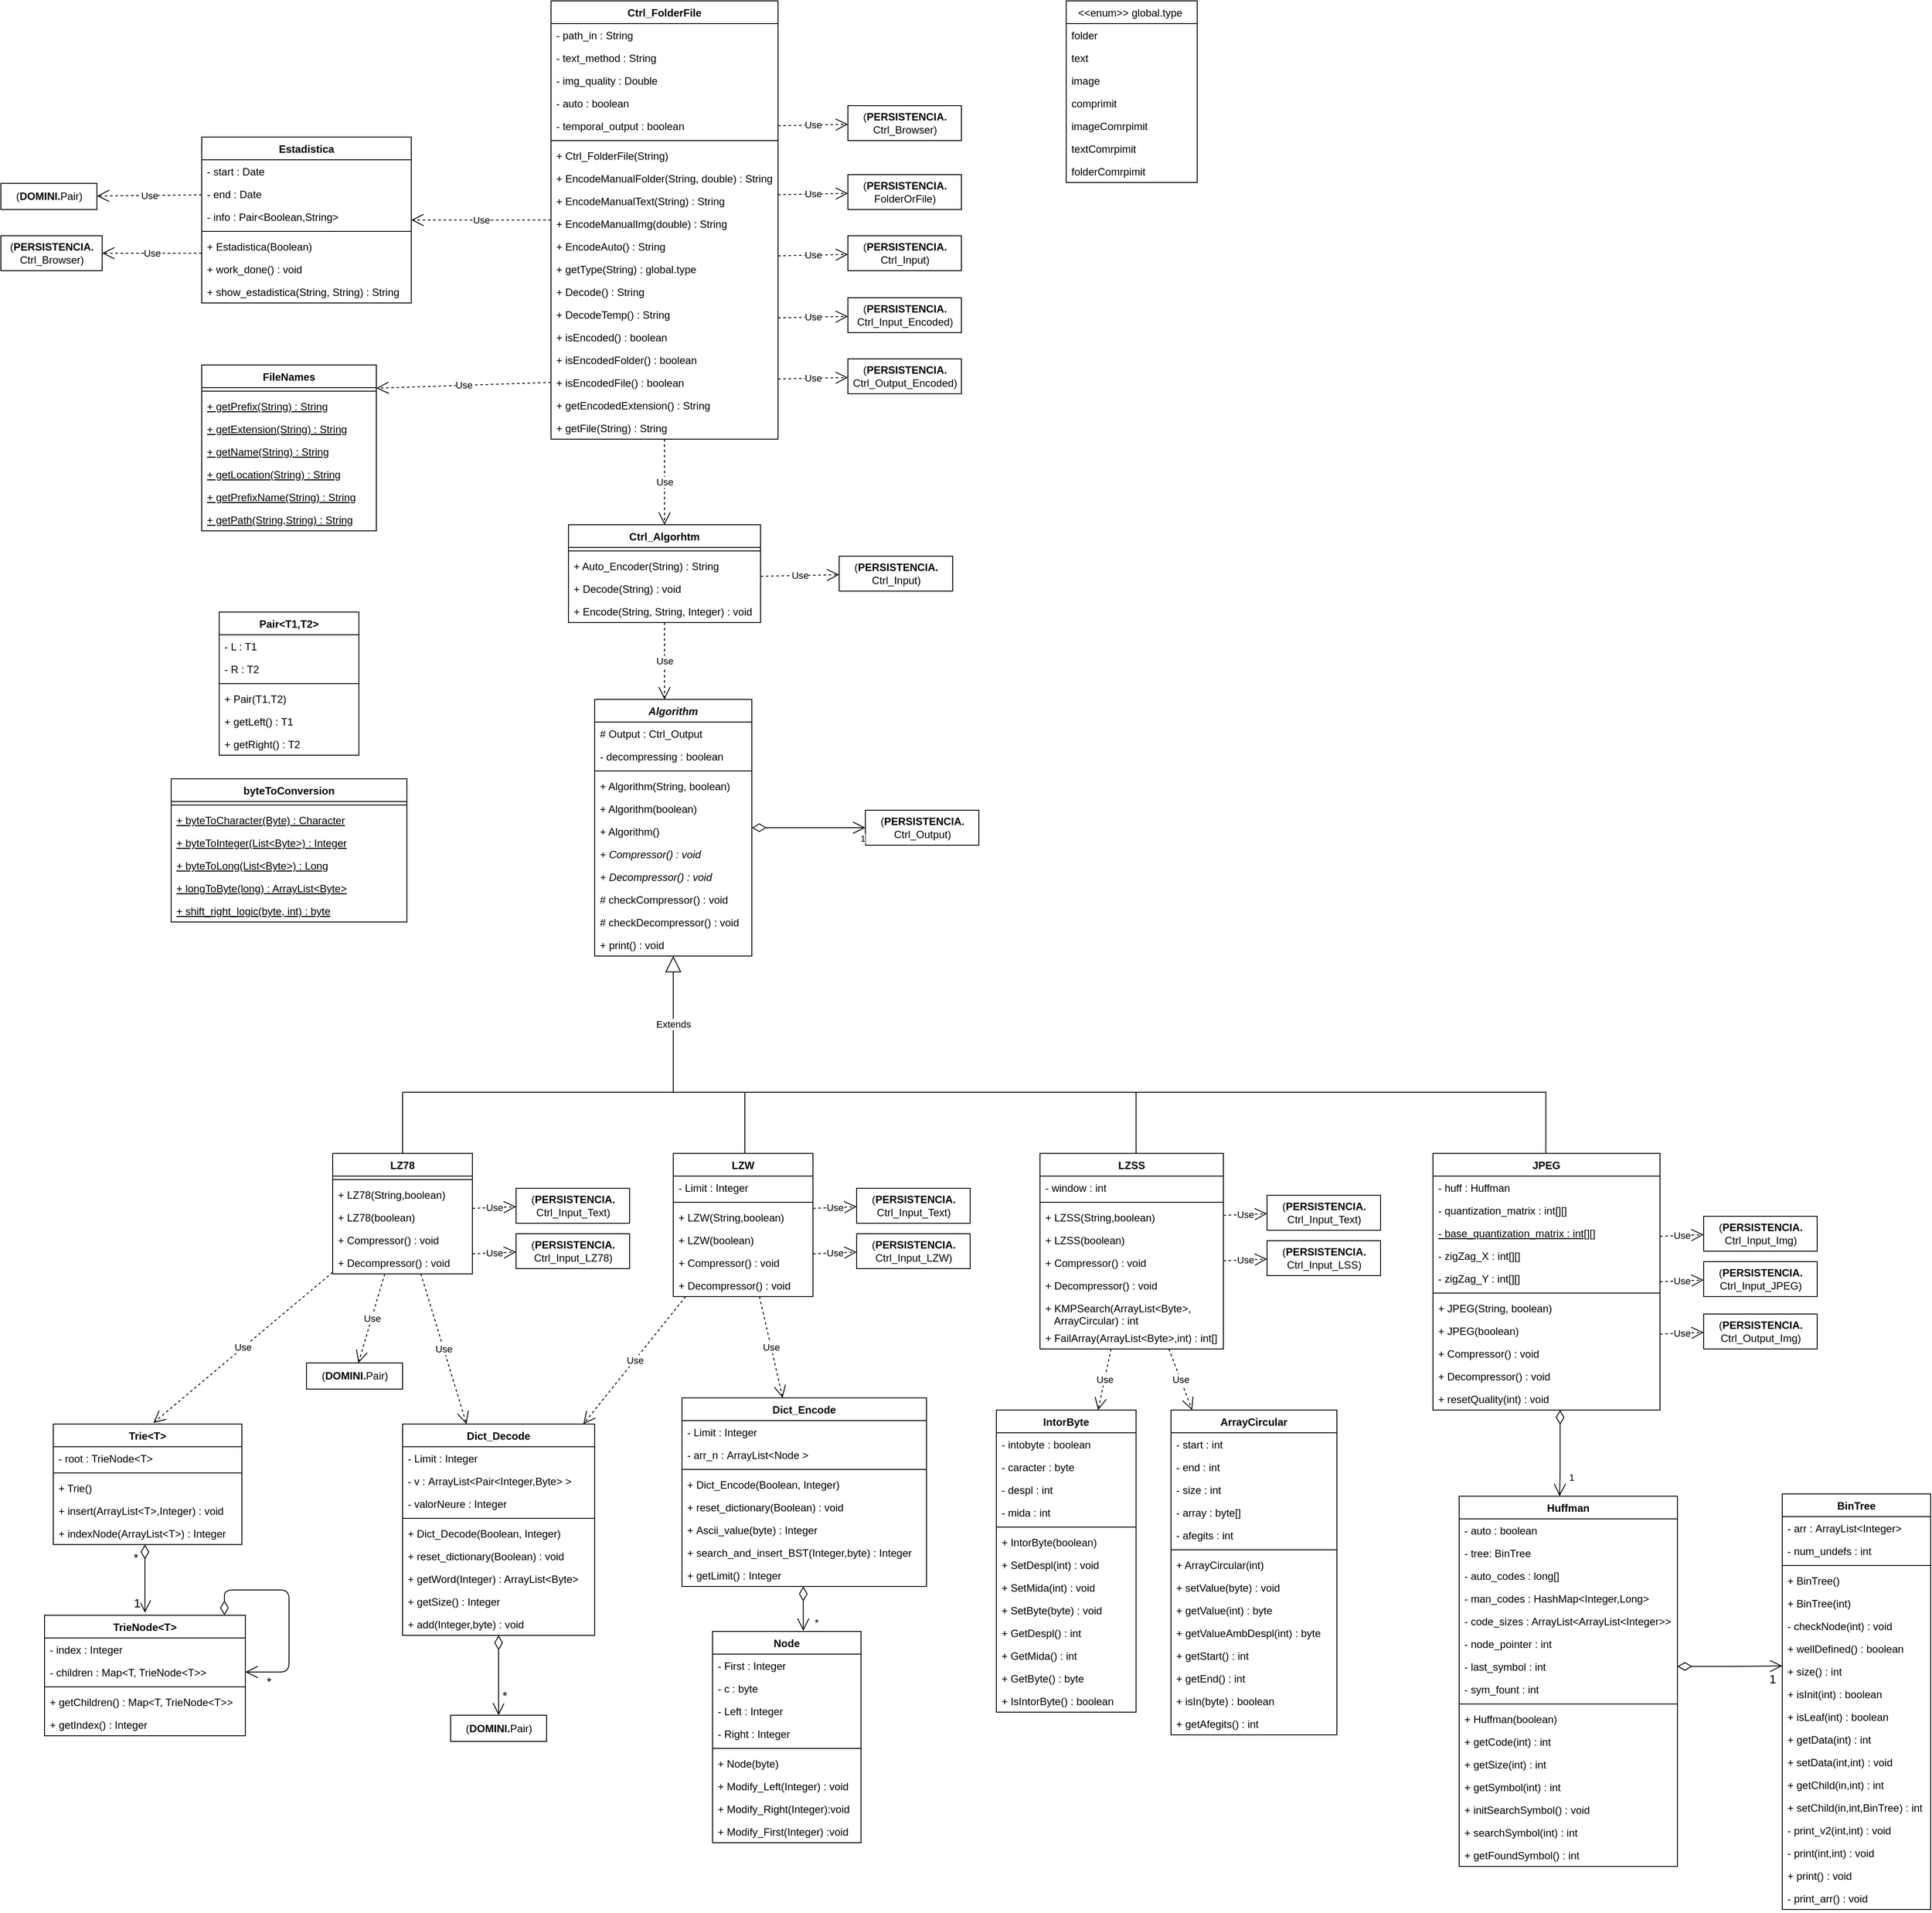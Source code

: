 <mxfile version="12.4.3" type="device" pages="1"><diagram id="U2WFxr7GOBdxl4OgVDWn" name="Page-1"><mxGraphModel dx="5259" dy="1604" grid="1" gridSize="10" guides="1" tooltips="1" connect="1" arrows="1" fold="1" page="1" pageScale="1" pageWidth="827" pageHeight="1169" math="0" shadow="0"><root><mxCell id="0"/><mxCell id="1" parent="0"/><mxCell id="wbIQqJ1QRY7CmwG1SUiB-1" value="Ctrl_FolderFile" style="swimlane;fontStyle=1;align=center;verticalAlign=top;childLayout=stackLayout;horizontal=1;startSize=26;horizontalStack=0;resizeParent=1;resizeParentMax=0;resizeLast=0;collapsible=1;marginBottom=0;" vertex="1" parent="1"><mxGeometry x="-40" y="110" width="260" height="502" as="geometry"/></mxCell><mxCell id="wbIQqJ1QRY7CmwG1SUiB-2" value="- path_in : String" style="text;strokeColor=none;fillColor=none;align=left;verticalAlign=top;spacingLeft=4;spacingRight=4;overflow=hidden;rotatable=0;points=[[0,0.5],[1,0.5]];portConstraint=eastwest;" vertex="1" parent="wbIQqJ1QRY7CmwG1SUiB-1"><mxGeometry y="26" width="260" height="26" as="geometry"/></mxCell><mxCell id="wbIQqJ1QRY7CmwG1SUiB-13" value="- text_method : String" style="text;strokeColor=none;fillColor=none;align=left;verticalAlign=top;spacingLeft=4;spacingRight=4;overflow=hidden;rotatable=0;points=[[0,0.5],[1,0.5]];portConstraint=eastwest;" vertex="1" parent="wbIQqJ1QRY7CmwG1SUiB-1"><mxGeometry y="52" width="260" height="26" as="geometry"/></mxCell><mxCell id="wbIQqJ1QRY7CmwG1SUiB-14" value="- img_quality : Double" style="text;strokeColor=none;fillColor=none;align=left;verticalAlign=top;spacingLeft=4;spacingRight=4;overflow=hidden;rotatable=0;points=[[0,0.5],[1,0.5]];portConstraint=eastwest;" vertex="1" parent="wbIQqJ1QRY7CmwG1SUiB-1"><mxGeometry y="78" width="260" height="26" as="geometry"/></mxCell><mxCell id="wbIQqJ1QRY7CmwG1SUiB-15" value="- auto : boolean" style="text;strokeColor=none;fillColor=none;align=left;verticalAlign=top;spacingLeft=4;spacingRight=4;overflow=hidden;rotatable=0;points=[[0,0.5],[1,0.5]];portConstraint=eastwest;" vertex="1" parent="wbIQqJ1QRY7CmwG1SUiB-1"><mxGeometry y="104" width="260" height="26" as="geometry"/></mxCell><mxCell id="wbIQqJ1QRY7CmwG1SUiB-16" value="- temporal_output : boolean" style="text;strokeColor=none;fillColor=none;align=left;verticalAlign=top;spacingLeft=4;spacingRight=4;overflow=hidden;rotatable=0;points=[[0,0.5],[1,0.5]];portConstraint=eastwest;" vertex="1" parent="wbIQqJ1QRY7CmwG1SUiB-1"><mxGeometry y="130" width="260" height="26" as="geometry"/></mxCell><mxCell id="wbIQqJ1QRY7CmwG1SUiB-3" value="" style="line;strokeWidth=1;fillColor=none;align=left;verticalAlign=middle;spacingTop=-1;spacingLeft=3;spacingRight=3;rotatable=0;labelPosition=right;points=[];portConstraint=eastwest;" vertex="1" parent="wbIQqJ1QRY7CmwG1SUiB-1"><mxGeometry y="156" width="260" height="8" as="geometry"/></mxCell><mxCell id="wbIQqJ1QRY7CmwG1SUiB-4" value="+ Ctrl_FolderFile(String)" style="text;strokeColor=none;fillColor=none;align=left;verticalAlign=top;spacingLeft=4;spacingRight=4;overflow=hidden;rotatable=0;points=[[0,0.5],[1,0.5]];portConstraint=eastwest;" vertex="1" parent="wbIQqJ1QRY7CmwG1SUiB-1"><mxGeometry y="164" width="260" height="26" as="geometry"/></mxCell><mxCell id="wbIQqJ1QRY7CmwG1SUiB-6" value="+ EncodeManualFolder(String, double) : String" style="text;strokeColor=none;fillColor=none;align=left;verticalAlign=top;spacingLeft=4;spacingRight=4;overflow=hidden;rotatable=0;points=[[0,0.5],[1,0.5]];portConstraint=eastwest;" vertex="1" parent="wbIQqJ1QRY7CmwG1SUiB-1"><mxGeometry y="190" width="260" height="26" as="geometry"/></mxCell><mxCell id="wbIQqJ1QRY7CmwG1SUiB-7" value="+ EncodeManualText(String) : String" style="text;strokeColor=none;fillColor=none;align=left;verticalAlign=top;spacingLeft=4;spacingRight=4;overflow=hidden;rotatable=0;points=[[0,0.5],[1,0.5]];portConstraint=eastwest;" vertex="1" parent="wbIQqJ1QRY7CmwG1SUiB-1"><mxGeometry y="216" width="260" height="26" as="geometry"/></mxCell><mxCell id="wbIQqJ1QRY7CmwG1SUiB-11" value="+ EncodeManualImg(double) : String" style="text;strokeColor=none;fillColor=none;align=left;verticalAlign=top;spacingLeft=4;spacingRight=4;overflow=hidden;rotatable=0;points=[[0,0.5],[1,0.5]];portConstraint=eastwest;" vertex="1" parent="wbIQqJ1QRY7CmwG1SUiB-1"><mxGeometry y="242" width="260" height="26" as="geometry"/></mxCell><mxCell id="wbIQqJ1QRY7CmwG1SUiB-12" value="+ EncodeAuto() : String" style="text;strokeColor=none;fillColor=none;align=left;verticalAlign=top;spacingLeft=4;spacingRight=4;overflow=hidden;rotatable=0;points=[[0,0.5],[1,0.5]];portConstraint=eastwest;" vertex="1" parent="wbIQqJ1QRY7CmwG1SUiB-1"><mxGeometry y="268" width="260" height="26" as="geometry"/></mxCell><mxCell id="wbIQqJ1QRY7CmwG1SUiB-8" value="+ getType(String) : global.type" style="text;strokeColor=none;fillColor=none;align=left;verticalAlign=top;spacingLeft=4;spacingRight=4;overflow=hidden;rotatable=0;points=[[0,0.5],[1,0.5]];portConstraint=eastwest;" vertex="1" parent="wbIQqJ1QRY7CmwG1SUiB-1"><mxGeometry y="294" width="260" height="26" as="geometry"/></mxCell><mxCell id="wbIQqJ1QRY7CmwG1SUiB-10" value="+ Decode() : String" style="text;strokeColor=none;fillColor=none;align=left;verticalAlign=top;spacingLeft=4;spacingRight=4;overflow=hidden;rotatable=0;points=[[0,0.5],[1,0.5]];portConstraint=eastwest;" vertex="1" parent="wbIQqJ1QRY7CmwG1SUiB-1"><mxGeometry y="320" width="260" height="26" as="geometry"/></mxCell><mxCell id="wbIQqJ1QRY7CmwG1SUiB-9" value="+ DecodeTemp() : String" style="text;strokeColor=none;fillColor=none;align=left;verticalAlign=top;spacingLeft=4;spacingRight=4;overflow=hidden;rotatable=0;points=[[0,0.5],[1,0.5]];portConstraint=eastwest;" vertex="1" parent="wbIQqJ1QRY7CmwG1SUiB-1"><mxGeometry y="346" width="260" height="26" as="geometry"/></mxCell><mxCell id="wbIQqJ1QRY7CmwG1SUiB-17" value="+ isEncoded() : boolean" style="text;strokeColor=none;fillColor=none;align=left;verticalAlign=top;spacingLeft=4;spacingRight=4;overflow=hidden;rotatable=0;points=[[0,0.5],[1,0.5]];portConstraint=eastwest;" vertex="1" parent="wbIQqJ1QRY7CmwG1SUiB-1"><mxGeometry y="372" width="260" height="26" as="geometry"/></mxCell><mxCell id="wbIQqJ1QRY7CmwG1SUiB-18" value="+ isEncodedFolder() : boolean" style="text;strokeColor=none;fillColor=none;align=left;verticalAlign=top;spacingLeft=4;spacingRight=4;overflow=hidden;rotatable=0;points=[[0,0.5],[1,0.5]];portConstraint=eastwest;" vertex="1" parent="wbIQqJ1QRY7CmwG1SUiB-1"><mxGeometry y="398" width="260" height="26" as="geometry"/></mxCell><mxCell id="wbIQqJ1QRY7CmwG1SUiB-19" value="+ isEncodedFile() : boolean" style="text;strokeColor=none;fillColor=none;align=left;verticalAlign=top;spacingLeft=4;spacingRight=4;overflow=hidden;rotatable=0;points=[[0,0.5],[1,0.5]];portConstraint=eastwest;" vertex="1" parent="wbIQqJ1QRY7CmwG1SUiB-1"><mxGeometry y="424" width="260" height="26" as="geometry"/></mxCell><mxCell id="wbIQqJ1QRY7CmwG1SUiB-20" value="+ getEncodedExtension() : String" style="text;strokeColor=none;fillColor=none;align=left;verticalAlign=top;spacingLeft=4;spacingRight=4;overflow=hidden;rotatable=0;points=[[0,0.5],[1,0.5]];portConstraint=eastwest;" vertex="1" parent="wbIQqJ1QRY7CmwG1SUiB-1"><mxGeometry y="450" width="260" height="26" as="geometry"/></mxCell><mxCell id="wbIQqJ1QRY7CmwG1SUiB-21" value="+ getFile(String) : String" style="text;strokeColor=none;fillColor=none;align=left;verticalAlign=top;spacingLeft=4;spacingRight=4;overflow=hidden;rotatable=0;points=[[0,0.5],[1,0.5]];portConstraint=eastwest;" vertex="1" parent="wbIQqJ1QRY7CmwG1SUiB-1"><mxGeometry y="476" width="260" height="26" as="geometry"/></mxCell><mxCell id="wbIQqJ1QRY7CmwG1SUiB-24" value="(&lt;b&gt;PERSISTENCIA.&lt;/b&gt;&lt;br&gt;FolderOrFile)" style="html=1;" vertex="1" parent="1"><mxGeometry x="300" y="309" width="130" height="40" as="geometry"/></mxCell><mxCell id="wbIQqJ1QRY7CmwG1SUiB-25" value="Use" style="endArrow=open;endSize=12;dashed=1;html=1;exitX=1;exitY=0.5;exitDx=0;exitDy=0;" edge="1" parent="1" target="wbIQqJ1QRY7CmwG1SUiB-24"><mxGeometry width="160" relative="1" as="geometry"><mxPoint x="220" y="332" as="sourcePoint"/><mxPoint x="450" y="379" as="targetPoint"/></mxGeometry></mxCell><mxCell id="wbIQqJ1QRY7CmwG1SUiB-26" value="(&lt;b&gt;PERSISTENCIA.&lt;/b&gt;&lt;br&gt;Ctrl_Browser)" style="html=1;" vertex="1" parent="1"><mxGeometry x="300" y="230" width="130" height="40" as="geometry"/></mxCell><mxCell id="wbIQqJ1QRY7CmwG1SUiB-27" value="Use" style="endArrow=open;endSize=12;dashed=1;html=1;exitX=1;exitY=0.5;exitDx=0;exitDy=0;" edge="1" target="wbIQqJ1QRY7CmwG1SUiB-26" parent="1"><mxGeometry width="160" relative="1" as="geometry"><mxPoint x="220" y="253" as="sourcePoint"/><mxPoint x="450" y="300" as="targetPoint"/></mxGeometry></mxCell><mxCell id="wbIQqJ1QRY7CmwG1SUiB-29" value="(&lt;b&gt;PERSISTENCIA.&lt;/b&gt;&lt;br&gt;Ctrl_Input)" style="html=1;" vertex="1" parent="1"><mxGeometry x="300" y="379" width="130" height="40" as="geometry"/></mxCell><mxCell id="wbIQqJ1QRY7CmwG1SUiB-30" value="Use" style="endArrow=open;endSize=12;dashed=1;html=1;exitX=1;exitY=0.5;exitDx=0;exitDy=0;" edge="1" target="wbIQqJ1QRY7CmwG1SUiB-29" parent="1"><mxGeometry width="160" relative="1" as="geometry"><mxPoint x="220" y="402" as="sourcePoint"/><mxPoint x="450" y="449" as="targetPoint"/></mxGeometry></mxCell><mxCell id="wbIQqJ1QRY7CmwG1SUiB-31" value="(&lt;b&gt;PERSISTENCIA.&lt;/b&gt;&lt;br&gt;Ctrl_Input_Encoded)" style="html=1;" vertex="1" parent="1"><mxGeometry x="300" y="450" width="130" height="40" as="geometry"/></mxCell><mxCell id="wbIQqJ1QRY7CmwG1SUiB-32" value="Use" style="endArrow=open;endSize=12;dashed=1;html=1;exitX=1;exitY=0.5;exitDx=0;exitDy=0;" edge="1" target="wbIQqJ1QRY7CmwG1SUiB-31" parent="1"><mxGeometry width="160" relative="1" as="geometry"><mxPoint x="220" y="473" as="sourcePoint"/><mxPoint x="450" y="520" as="targetPoint"/></mxGeometry></mxCell><mxCell id="wbIQqJ1QRY7CmwG1SUiB-33" value="(&lt;b&gt;PERSISTENCIA.&lt;/b&gt;&lt;br&gt;Ctrl_Output_Encoded)" style="html=1;" vertex="1" parent="1"><mxGeometry x="300" y="520" width="130" height="40" as="geometry"/></mxCell><mxCell id="wbIQqJ1QRY7CmwG1SUiB-34" value="Use" style="endArrow=open;endSize=12;dashed=1;html=1;exitX=1;exitY=0.5;exitDx=0;exitDy=0;" edge="1" target="wbIQqJ1QRY7CmwG1SUiB-33" parent="1"><mxGeometry width="160" relative="1" as="geometry"><mxPoint x="220" y="543" as="sourcePoint"/><mxPoint x="450" y="590" as="targetPoint"/></mxGeometry></mxCell><mxCell id="wbIQqJ1QRY7CmwG1SUiB-35" value="&lt;&lt;enum&gt;&gt; global.type " style="swimlane;fontStyle=0;childLayout=stackLayout;horizontal=1;startSize=26;fillColor=none;horizontalStack=0;resizeParent=1;resizeParentMax=0;resizeLast=0;collapsible=1;marginBottom=0;" vertex="1" parent="1"><mxGeometry x="550" y="110" width="150" height="208" as="geometry"/></mxCell><mxCell id="wbIQqJ1QRY7CmwG1SUiB-36" value="folder" style="text;strokeColor=none;fillColor=none;align=left;verticalAlign=top;spacingLeft=4;spacingRight=4;overflow=hidden;rotatable=0;points=[[0,0.5],[1,0.5]];portConstraint=eastwest;" vertex="1" parent="wbIQqJ1QRY7CmwG1SUiB-35"><mxGeometry y="26" width="150" height="26" as="geometry"/></mxCell><mxCell id="wbIQqJ1QRY7CmwG1SUiB-37" value="text" style="text;strokeColor=none;fillColor=none;align=left;verticalAlign=top;spacingLeft=4;spacingRight=4;overflow=hidden;rotatable=0;points=[[0,0.5],[1,0.5]];portConstraint=eastwest;" vertex="1" parent="wbIQqJ1QRY7CmwG1SUiB-35"><mxGeometry y="52" width="150" height="26" as="geometry"/></mxCell><mxCell id="wbIQqJ1QRY7CmwG1SUiB-38" value="image&#10;" style="text;strokeColor=none;fillColor=none;align=left;verticalAlign=top;spacingLeft=4;spacingRight=4;overflow=hidden;rotatable=0;points=[[0,0.5],[1,0.5]];portConstraint=eastwest;" vertex="1" parent="wbIQqJ1QRY7CmwG1SUiB-35"><mxGeometry y="78" width="150" height="26" as="geometry"/></mxCell><mxCell id="wbIQqJ1QRY7CmwG1SUiB-39" value="comprimit" style="text;strokeColor=none;fillColor=none;align=left;verticalAlign=top;spacingLeft=4;spacingRight=4;overflow=hidden;rotatable=0;points=[[0,0.5],[1,0.5]];portConstraint=eastwest;" vertex="1" parent="wbIQqJ1QRY7CmwG1SUiB-35"><mxGeometry y="104" width="150" height="26" as="geometry"/></mxCell><mxCell id="wbIQqJ1QRY7CmwG1SUiB-40" value="imageComrpimit" style="text;strokeColor=none;fillColor=none;align=left;verticalAlign=top;spacingLeft=4;spacingRight=4;overflow=hidden;rotatable=0;points=[[0,0.5],[1,0.5]];portConstraint=eastwest;" vertex="1" parent="wbIQqJ1QRY7CmwG1SUiB-35"><mxGeometry y="130" width="150" height="26" as="geometry"/></mxCell><mxCell id="wbIQqJ1QRY7CmwG1SUiB-41" value="textComrpimit" style="text;strokeColor=none;fillColor=none;align=left;verticalAlign=top;spacingLeft=4;spacingRight=4;overflow=hidden;rotatable=0;points=[[0,0.5],[1,0.5]];portConstraint=eastwest;" vertex="1" parent="wbIQqJ1QRY7CmwG1SUiB-35"><mxGeometry y="156" width="150" height="26" as="geometry"/></mxCell><mxCell id="wbIQqJ1QRY7CmwG1SUiB-42" value="folderComrpimit" style="text;strokeColor=none;fillColor=none;align=left;verticalAlign=top;spacingLeft=4;spacingRight=4;overflow=hidden;rotatable=0;points=[[0,0.5],[1,0.5]];portConstraint=eastwest;" vertex="1" parent="wbIQqJ1QRY7CmwG1SUiB-35"><mxGeometry y="182" width="150" height="26" as="geometry"/></mxCell><mxCell id="wbIQqJ1QRY7CmwG1SUiB-43" value="Estadistica" style="swimlane;fontStyle=1;align=center;verticalAlign=top;childLayout=stackLayout;horizontal=1;startSize=26;horizontalStack=0;resizeParent=1;resizeParentMax=0;resizeLast=0;collapsible=1;marginBottom=0;" vertex="1" parent="1"><mxGeometry x="-440" y="266" width="240" height="190" as="geometry"/></mxCell><mxCell id="wbIQqJ1QRY7CmwG1SUiB-44" value="- start : Date" style="text;strokeColor=none;fillColor=none;align=left;verticalAlign=top;spacingLeft=4;spacingRight=4;overflow=hidden;rotatable=0;points=[[0,0.5],[1,0.5]];portConstraint=eastwest;" vertex="1" parent="wbIQqJ1QRY7CmwG1SUiB-43"><mxGeometry y="26" width="240" height="26" as="geometry"/></mxCell><mxCell id="wbIQqJ1QRY7CmwG1SUiB-47" value="- end : Date" style="text;strokeColor=none;fillColor=none;align=left;verticalAlign=top;spacingLeft=4;spacingRight=4;overflow=hidden;rotatable=0;points=[[0,0.5],[1,0.5]];portConstraint=eastwest;" vertex="1" parent="wbIQqJ1QRY7CmwG1SUiB-43"><mxGeometry y="52" width="240" height="26" as="geometry"/></mxCell><mxCell id="wbIQqJ1QRY7CmwG1SUiB-48" value="- info : Pair&lt;Boolean,String&gt;" style="text;strokeColor=none;fillColor=none;align=left;verticalAlign=top;spacingLeft=4;spacingRight=4;overflow=hidden;rotatable=0;points=[[0,0.5],[1,0.5]];portConstraint=eastwest;" vertex="1" parent="wbIQqJ1QRY7CmwG1SUiB-43"><mxGeometry y="78" width="240" height="26" as="geometry"/></mxCell><mxCell id="wbIQqJ1QRY7CmwG1SUiB-45" value="" style="line;strokeWidth=1;fillColor=none;align=left;verticalAlign=middle;spacingTop=-1;spacingLeft=3;spacingRight=3;rotatable=0;labelPosition=right;points=[];portConstraint=eastwest;" vertex="1" parent="wbIQqJ1QRY7CmwG1SUiB-43"><mxGeometry y="104" width="240" height="8" as="geometry"/></mxCell><mxCell id="wbIQqJ1QRY7CmwG1SUiB-46" value="+ Estadistica(Boolean)" style="text;strokeColor=none;fillColor=none;align=left;verticalAlign=top;spacingLeft=4;spacingRight=4;overflow=hidden;rotatable=0;points=[[0,0.5],[1,0.5]];portConstraint=eastwest;" vertex="1" parent="wbIQqJ1QRY7CmwG1SUiB-43"><mxGeometry y="112" width="240" height="26" as="geometry"/></mxCell><mxCell id="wbIQqJ1QRY7CmwG1SUiB-49" value="+ work_done() : void" style="text;strokeColor=none;fillColor=none;align=left;verticalAlign=top;spacingLeft=4;spacingRight=4;overflow=hidden;rotatable=0;points=[[0,0.5],[1,0.5]];portConstraint=eastwest;" vertex="1" parent="wbIQqJ1QRY7CmwG1SUiB-43"><mxGeometry y="138" width="240" height="26" as="geometry"/></mxCell><mxCell id="wbIQqJ1QRY7CmwG1SUiB-50" value="+ show_estadistica(String, String) : String" style="text;strokeColor=none;fillColor=none;align=left;verticalAlign=top;spacingLeft=4;spacingRight=4;overflow=hidden;rotatable=0;points=[[0,0.5],[1,0.5]];portConstraint=eastwest;" vertex="1" parent="wbIQqJ1QRY7CmwG1SUiB-43"><mxGeometry y="164" width="240" height="26" as="geometry"/></mxCell><mxCell id="wbIQqJ1QRY7CmwG1SUiB-54" value="Use" style="endArrow=open;endSize=12;dashed=1;html=1;" edge="1" parent="1" source="wbIQqJ1QRY7CmwG1SUiB-1" target="wbIQqJ1QRY7CmwG1SUiB-43"><mxGeometry width="160" relative="1" as="geometry"><mxPoint x="-180" y="330" as="sourcePoint"/><mxPoint x="-20" y="330" as="targetPoint"/></mxGeometry></mxCell><mxCell id="wbIQqJ1QRY7CmwG1SUiB-56" value="Use" style="endArrow=open;endSize=12;dashed=1;html=1;exitX=0;exitY=0.5;exitDx=0;exitDy=0;entryX=1;entryY=0.14;entryDx=0;entryDy=0;entryPerimeter=0;" edge="1" parent="1" source="wbIQqJ1QRY7CmwG1SUiB-19" target="wbIQqJ1QRY7CmwG1SUiB-165"><mxGeometry width="160" relative="1" as="geometry"><mxPoint x="-140" y="590" as="sourcePoint"/><mxPoint x="-290" y="548.008" as="targetPoint"/></mxGeometry></mxCell><mxCell id="wbIQqJ1QRY7CmwG1SUiB-57" value="Use" style="endArrow=open;endSize=12;dashed=1;html=1;" edge="1" parent="1" source="wbIQqJ1QRY7CmwG1SUiB-21" target="wbIQqJ1QRY7CmwG1SUiB-58"><mxGeometry width="160" relative="1" as="geometry"><mxPoint x="-100" y="650" as="sourcePoint"/><mxPoint x="90" y="690" as="targetPoint"/></mxGeometry></mxCell><mxCell id="wbIQqJ1QRY7CmwG1SUiB-58" value="Ctrl_Algorhtm" style="swimlane;fontStyle=1;align=center;verticalAlign=top;childLayout=stackLayout;horizontal=1;startSize=26;horizontalStack=0;resizeParent=1;resizeParentMax=0;resizeLast=0;collapsible=1;marginBottom=0;" vertex="1" parent="1"><mxGeometry x="-20" y="710" width="220" height="112" as="geometry"/></mxCell><mxCell id="wbIQqJ1QRY7CmwG1SUiB-60" value="" style="line;strokeWidth=1;fillColor=none;align=left;verticalAlign=middle;spacingTop=-1;spacingLeft=3;spacingRight=3;rotatable=0;labelPosition=right;points=[];portConstraint=eastwest;" vertex="1" parent="wbIQqJ1QRY7CmwG1SUiB-58"><mxGeometry y="26" width="220" height="8" as="geometry"/></mxCell><mxCell id="wbIQqJ1QRY7CmwG1SUiB-61" value="+ Auto_Encoder(String) : String" style="text;strokeColor=none;fillColor=none;align=left;verticalAlign=top;spacingLeft=4;spacingRight=4;overflow=hidden;rotatable=0;points=[[0,0.5],[1,0.5]];portConstraint=eastwest;" vertex="1" parent="wbIQqJ1QRY7CmwG1SUiB-58"><mxGeometry y="34" width="220" height="26" as="geometry"/></mxCell><mxCell id="wbIQqJ1QRY7CmwG1SUiB-63" value="+ Decode(String) : void" style="text;strokeColor=none;fillColor=none;align=left;verticalAlign=top;spacingLeft=4;spacingRight=4;overflow=hidden;rotatable=0;points=[[0,0.5],[1,0.5]];portConstraint=eastwest;" vertex="1" parent="wbIQqJ1QRY7CmwG1SUiB-58"><mxGeometry y="60" width="220" height="26" as="geometry"/></mxCell><mxCell id="wbIQqJ1QRY7CmwG1SUiB-64" value="+ Encode(String, String, Integer) : void" style="text;strokeColor=none;fillColor=none;align=left;verticalAlign=top;spacingLeft=4;spacingRight=4;overflow=hidden;rotatable=0;points=[[0,0.5],[1,0.5]];portConstraint=eastwest;" vertex="1" parent="wbIQqJ1QRY7CmwG1SUiB-58"><mxGeometry y="86" width="220" height="26" as="geometry"/></mxCell><mxCell id="wbIQqJ1QRY7CmwG1SUiB-67" value="Use" style="endArrow=open;endSize=12;dashed=1;html=1;" edge="1" parent="1" source="wbIQqJ1QRY7CmwG1SUiB-58"><mxGeometry width="160" relative="1" as="geometry"><mxPoint y="860" as="sourcePoint"/><mxPoint x="90" y="910" as="targetPoint"/></mxGeometry></mxCell><mxCell id="wbIQqJ1QRY7CmwG1SUiB-68" value="Algorithm" style="swimlane;fontStyle=3;align=center;verticalAlign=top;childLayout=stackLayout;horizontal=1;startSize=26;horizontalStack=0;resizeParent=1;resizeParentMax=0;resizeLast=0;collapsible=1;marginBottom=0;" vertex="1" parent="1"><mxGeometry x="10" y="910" width="180" height="294" as="geometry"/></mxCell><mxCell id="wbIQqJ1QRY7CmwG1SUiB-69" value="# Output : Ctrl_Output" style="text;strokeColor=none;fillColor=none;align=left;verticalAlign=top;spacingLeft=4;spacingRight=4;overflow=hidden;rotatable=0;points=[[0,0.5],[1,0.5]];portConstraint=eastwest;" vertex="1" parent="wbIQqJ1QRY7CmwG1SUiB-68"><mxGeometry y="26" width="180" height="26" as="geometry"/></mxCell><mxCell id="wbIQqJ1QRY7CmwG1SUiB-72" value="- decompressing : boolean" style="text;strokeColor=none;fillColor=none;align=left;verticalAlign=top;spacingLeft=4;spacingRight=4;overflow=hidden;rotatable=0;points=[[0,0.5],[1,0.5]];portConstraint=eastwest;" vertex="1" parent="wbIQqJ1QRY7CmwG1SUiB-68"><mxGeometry y="52" width="180" height="26" as="geometry"/></mxCell><mxCell id="wbIQqJ1QRY7CmwG1SUiB-70" value="" style="line;strokeWidth=1;fillColor=none;align=left;verticalAlign=middle;spacingTop=-1;spacingLeft=3;spacingRight=3;rotatable=0;labelPosition=right;points=[];portConstraint=eastwest;" vertex="1" parent="wbIQqJ1QRY7CmwG1SUiB-68"><mxGeometry y="78" width="180" height="8" as="geometry"/></mxCell><mxCell id="wbIQqJ1QRY7CmwG1SUiB-71" value="+ Algorithm(String, boolean)" style="text;strokeColor=none;fillColor=none;align=left;verticalAlign=top;spacingLeft=4;spacingRight=4;overflow=hidden;rotatable=0;points=[[0,0.5],[1,0.5]];portConstraint=eastwest;" vertex="1" parent="wbIQqJ1QRY7CmwG1SUiB-68"><mxGeometry y="86" width="180" height="26" as="geometry"/></mxCell><mxCell id="wbIQqJ1QRY7CmwG1SUiB-74" value="+ Algorithm(boolean)" style="text;strokeColor=none;fillColor=none;align=left;verticalAlign=top;spacingLeft=4;spacingRight=4;overflow=hidden;rotatable=0;points=[[0,0.5],[1,0.5]];portConstraint=eastwest;" vertex="1" parent="wbIQqJ1QRY7CmwG1SUiB-68"><mxGeometry y="112" width="180" height="26" as="geometry"/></mxCell><mxCell id="wbIQqJ1QRY7CmwG1SUiB-75" value="+ Algorithm()" style="text;strokeColor=none;fillColor=none;align=left;verticalAlign=top;spacingLeft=4;spacingRight=4;overflow=hidden;rotatable=0;points=[[0,0.5],[1,0.5]];portConstraint=eastwest;" vertex="1" parent="wbIQqJ1QRY7CmwG1SUiB-68"><mxGeometry y="138" width="180" height="26" as="geometry"/></mxCell><mxCell id="wbIQqJ1QRY7CmwG1SUiB-73" value="+ Compressor() : void" style="text;strokeColor=none;fillColor=none;align=left;verticalAlign=top;spacingLeft=4;spacingRight=4;overflow=hidden;rotatable=0;points=[[0,0.5],[1,0.5]];portConstraint=eastwest;fontStyle=2" vertex="1" parent="wbIQqJ1QRY7CmwG1SUiB-68"><mxGeometry y="164" width="180" height="26" as="geometry"/></mxCell><mxCell id="wbIQqJ1QRY7CmwG1SUiB-83" value="+ Decompressor() : void" style="text;strokeColor=none;fillColor=none;align=left;verticalAlign=top;spacingLeft=4;spacingRight=4;overflow=hidden;rotatable=0;points=[[0,0.5],[1,0.5]];portConstraint=eastwest;fontStyle=2" vertex="1" parent="wbIQqJ1QRY7CmwG1SUiB-68"><mxGeometry y="190" width="180" height="26" as="geometry"/></mxCell><mxCell id="wbIQqJ1QRY7CmwG1SUiB-84" value="# checkCompressor() : void" style="text;strokeColor=none;fillColor=none;align=left;verticalAlign=top;spacingLeft=4;spacingRight=4;overflow=hidden;rotatable=0;points=[[0,0.5],[1,0.5]];portConstraint=eastwest;fontStyle=0" vertex="1" parent="wbIQqJ1QRY7CmwG1SUiB-68"><mxGeometry y="216" width="180" height="26" as="geometry"/></mxCell><mxCell id="wbIQqJ1QRY7CmwG1SUiB-85" value="# checkDecompressor() : void" style="text;strokeColor=none;fillColor=none;align=left;verticalAlign=top;spacingLeft=4;spacingRight=4;overflow=hidden;rotatable=0;points=[[0,0.5],[1,0.5]];portConstraint=eastwest;fontStyle=0" vertex="1" parent="wbIQqJ1QRY7CmwG1SUiB-68"><mxGeometry y="242" width="180" height="26" as="geometry"/></mxCell><mxCell id="wbIQqJ1QRY7CmwG1SUiB-86" value="+ print() : void" style="text;strokeColor=none;fillColor=none;align=left;verticalAlign=top;spacingLeft=4;spacingRight=4;overflow=hidden;rotatable=0;points=[[0,0.5],[1,0.5]];portConstraint=eastwest;fontStyle=0" vertex="1" parent="wbIQqJ1QRY7CmwG1SUiB-68"><mxGeometry y="268" width="180" height="26" as="geometry"/></mxCell><mxCell id="wbIQqJ1QRY7CmwG1SUiB-77" value="(&lt;b&gt;PERSISTENCIA.&lt;/b&gt;&lt;br&gt;Ctrl_Input)" style="html=1;" vertex="1" parent="1"><mxGeometry x="290" y="746" width="130" height="40" as="geometry"/></mxCell><mxCell id="wbIQqJ1QRY7CmwG1SUiB-78" value="Use" style="endArrow=open;endSize=12;dashed=1;html=1;exitX=1;exitY=0.5;exitDx=0;exitDy=0;" edge="1" target="wbIQqJ1QRY7CmwG1SUiB-77" parent="1"><mxGeometry width="160" relative="1" as="geometry"><mxPoint x="200" y="769" as="sourcePoint"/><mxPoint x="430" y="816" as="targetPoint"/></mxGeometry></mxCell><mxCell id="wbIQqJ1QRY7CmwG1SUiB-79" value="(&lt;b&gt;PERSISTENCIA.&lt;/b&gt;&lt;br&gt;Ctrl_Output)" style="html=1;" vertex="1" parent="1"><mxGeometry x="320" y="1037" width="130" height="40" as="geometry"/></mxCell><mxCell id="wbIQqJ1QRY7CmwG1SUiB-80" value="" style="endArrow=open;html=1;endSize=12;startArrow=diamondThin;startSize=14;startFill=0;edgeStyle=orthogonalEdgeStyle;" edge="1" parent="1" source="wbIQqJ1QRY7CmwG1SUiB-68" target="wbIQqJ1QRY7CmwG1SUiB-79"><mxGeometry relative="1" as="geometry"><mxPoint x="180" y="1000" as="sourcePoint"/><mxPoint x="340" y="1000" as="targetPoint"/></mxGeometry></mxCell><mxCell id="wbIQqJ1QRY7CmwG1SUiB-82" value="1" style="resizable=0;html=1;align=right;verticalAlign=top;labelBackgroundColor=#ffffff;fontSize=10;" connectable="0" vertex="1" parent="wbIQqJ1QRY7CmwG1SUiB-80"><mxGeometry x="1" relative="1" as="geometry"/></mxCell><mxCell id="wbIQqJ1QRY7CmwG1SUiB-87" value="Extends" style="endArrow=block;endSize=16;endFill=0;html=1;" edge="1" parent="1" target="wbIQqJ1QRY7CmwG1SUiB-68"><mxGeometry width="160" relative="1" as="geometry"><mxPoint x="100" y="1360" as="sourcePoint"/><mxPoint x="140" y="1350" as="targetPoint"/></mxGeometry></mxCell><mxCell id="wbIQqJ1QRY7CmwG1SUiB-88" value="" style="endArrow=none;html=1;" edge="1" parent="1"><mxGeometry width="50" height="50" relative="1" as="geometry"><mxPoint x="-210" y="1360" as="sourcePoint"/><mxPoint x="1100" y="1360" as="targetPoint"/></mxGeometry></mxCell><mxCell id="wbIQqJ1QRY7CmwG1SUiB-89" value="" style="endArrow=none;html=1;" edge="1" parent="1"><mxGeometry width="50" height="50" relative="1" as="geometry"><mxPoint x="-210" y="1430" as="sourcePoint"/><mxPoint x="-210" y="1360" as="targetPoint"/></mxGeometry></mxCell><mxCell id="wbIQqJ1QRY7CmwG1SUiB-90" value="" style="endArrow=none;html=1;" edge="1" parent="1"><mxGeometry width="50" height="50" relative="1" as="geometry"><mxPoint x="630" y="1430" as="sourcePoint"/><mxPoint x="630" y="1360" as="targetPoint"/></mxGeometry></mxCell><mxCell id="wbIQqJ1QRY7CmwG1SUiB-91" value="" style="endArrow=none;html=1;" edge="1" parent="1"><mxGeometry width="50" height="50" relative="1" as="geometry"><mxPoint x="182.0" y="1430" as="sourcePoint"/><mxPoint x="182.0" y="1360" as="targetPoint"/></mxGeometry></mxCell><mxCell id="wbIQqJ1QRY7CmwG1SUiB-92" value="" style="endArrow=none;html=1;" edge="1" parent="1"><mxGeometry width="50" height="50" relative="1" as="geometry"><mxPoint x="1099.29" y="1430" as="sourcePoint"/><mxPoint x="1099.29" y="1360" as="targetPoint"/></mxGeometry></mxCell><mxCell id="wbIQqJ1QRY7CmwG1SUiB-93" value="LZ78" style="swimlane;fontStyle=1;align=center;verticalAlign=top;childLayout=stackLayout;horizontal=1;startSize=26;horizontalStack=0;resizeParent=1;resizeParentMax=0;resizeLast=0;collapsible=1;marginBottom=0;" vertex="1" parent="1"><mxGeometry x="-290" y="1430" width="160" height="138" as="geometry"/></mxCell><mxCell id="wbIQqJ1QRY7CmwG1SUiB-95" value="" style="line;strokeWidth=1;fillColor=none;align=left;verticalAlign=middle;spacingTop=-1;spacingLeft=3;spacingRight=3;rotatable=0;labelPosition=right;points=[];portConstraint=eastwest;" vertex="1" parent="wbIQqJ1QRY7CmwG1SUiB-93"><mxGeometry y="26" width="160" height="8" as="geometry"/></mxCell><mxCell id="wbIQqJ1QRY7CmwG1SUiB-96" value="+ LZ78(String,boolean)" style="text;strokeColor=none;fillColor=none;align=left;verticalAlign=top;spacingLeft=4;spacingRight=4;overflow=hidden;rotatable=0;points=[[0,0.5],[1,0.5]];portConstraint=eastwest;" vertex="1" parent="wbIQqJ1QRY7CmwG1SUiB-93"><mxGeometry y="34" width="160" height="26" as="geometry"/></mxCell><mxCell id="wbIQqJ1QRY7CmwG1SUiB-97" value="+ LZ78(boolean)" style="text;strokeColor=none;fillColor=none;align=left;verticalAlign=top;spacingLeft=4;spacingRight=4;overflow=hidden;rotatable=0;points=[[0,0.5],[1,0.5]];portConstraint=eastwest;" vertex="1" parent="wbIQqJ1QRY7CmwG1SUiB-93"><mxGeometry y="60" width="160" height="26" as="geometry"/></mxCell><mxCell id="wbIQqJ1QRY7CmwG1SUiB-98" value="+ Compressor() : void" style="text;strokeColor=none;fillColor=none;align=left;verticalAlign=top;spacingLeft=4;spacingRight=4;overflow=hidden;rotatable=0;points=[[0,0.5],[1,0.5]];portConstraint=eastwest;" vertex="1" parent="wbIQqJ1QRY7CmwG1SUiB-93"><mxGeometry y="86" width="160" height="26" as="geometry"/></mxCell><mxCell id="wbIQqJ1QRY7CmwG1SUiB-99" value="+ Decompressor() : void" style="text;strokeColor=none;fillColor=none;align=left;verticalAlign=top;spacingLeft=4;spacingRight=4;overflow=hidden;rotatable=0;points=[[0,0.5],[1,0.5]];portConstraint=eastwest;" vertex="1" parent="wbIQqJ1QRY7CmwG1SUiB-93"><mxGeometry y="112" width="160" height="26" as="geometry"/></mxCell><mxCell id="wbIQqJ1QRY7CmwG1SUiB-100" value="LZSS" style="swimlane;fontStyle=1;align=center;verticalAlign=top;childLayout=stackLayout;horizontal=1;startSize=26;horizontalStack=0;resizeParent=1;resizeParentMax=0;resizeLast=0;collapsible=1;marginBottom=0;" vertex="1" parent="1"><mxGeometry x="520" y="1430" width="210" height="224" as="geometry"/></mxCell><mxCell id="wbIQqJ1QRY7CmwG1SUiB-101" value="- window : int" style="text;strokeColor=none;fillColor=none;align=left;verticalAlign=top;spacingLeft=4;spacingRight=4;overflow=hidden;rotatable=0;points=[[0,0.5],[1,0.5]];portConstraint=eastwest;" vertex="1" parent="wbIQqJ1QRY7CmwG1SUiB-100"><mxGeometry y="26" width="210" height="26" as="geometry"/></mxCell><mxCell id="wbIQqJ1QRY7CmwG1SUiB-102" value="" style="line;strokeWidth=1;fillColor=none;align=left;verticalAlign=middle;spacingTop=-1;spacingLeft=3;spacingRight=3;rotatable=0;labelPosition=right;points=[];portConstraint=eastwest;" vertex="1" parent="wbIQqJ1QRY7CmwG1SUiB-100"><mxGeometry y="52" width="210" height="8" as="geometry"/></mxCell><mxCell id="wbIQqJ1QRY7CmwG1SUiB-104" value="+ LZSS(String,boolean)" style="text;strokeColor=none;fillColor=none;align=left;verticalAlign=top;spacingLeft=4;spacingRight=4;overflow=hidden;rotatable=0;points=[[0,0.5],[1,0.5]];portConstraint=eastwest;" vertex="1" parent="wbIQqJ1QRY7CmwG1SUiB-100"><mxGeometry y="60" width="210" height="26" as="geometry"/></mxCell><mxCell id="wbIQqJ1QRY7CmwG1SUiB-105" value="+ LZSS(boolean)" style="text;strokeColor=none;fillColor=none;align=left;verticalAlign=top;spacingLeft=4;spacingRight=4;overflow=hidden;rotatable=0;points=[[0,0.5],[1,0.5]];portConstraint=eastwest;" vertex="1" parent="wbIQqJ1QRY7CmwG1SUiB-100"><mxGeometry y="86" width="210" height="26" as="geometry"/></mxCell><mxCell id="wbIQqJ1QRY7CmwG1SUiB-106" value="+ Compressor() : void" style="text;strokeColor=none;fillColor=none;align=left;verticalAlign=top;spacingLeft=4;spacingRight=4;overflow=hidden;rotatable=0;points=[[0,0.5],[1,0.5]];portConstraint=eastwest;" vertex="1" parent="wbIQqJ1QRY7CmwG1SUiB-100"><mxGeometry y="112" width="210" height="26" as="geometry"/></mxCell><mxCell id="wbIQqJ1QRY7CmwG1SUiB-107" value="+ Decompressor() : void" style="text;strokeColor=none;fillColor=none;align=left;verticalAlign=top;spacingLeft=4;spacingRight=4;overflow=hidden;rotatable=0;points=[[0,0.5],[1,0.5]];portConstraint=eastwest;" vertex="1" parent="wbIQqJ1QRY7CmwG1SUiB-100"><mxGeometry y="138" width="210" height="26" as="geometry"/></mxCell><mxCell id="wbIQqJ1QRY7CmwG1SUiB-118" value="+ KMPSearch(ArrayList&lt;Byte&gt;, &#10;   ArrayCircular) : int" style="text;strokeColor=none;fillColor=none;align=left;verticalAlign=top;spacingLeft=4;spacingRight=4;overflow=hidden;rotatable=0;points=[[0,0.5],[1,0.5]];portConstraint=eastwest;" vertex="1" parent="wbIQqJ1QRY7CmwG1SUiB-100"><mxGeometry y="164" width="210" height="34" as="geometry"/></mxCell><mxCell id="wbIQqJ1QRY7CmwG1SUiB-119" value="+ FailArray(ArrayList&lt;Byte&gt;,int) : int[]" style="text;strokeColor=none;fillColor=none;align=left;verticalAlign=top;spacingLeft=4;spacingRight=4;overflow=hidden;rotatable=0;points=[[0,0.5],[1,0.5]];portConstraint=eastwest;" vertex="1" parent="wbIQqJ1QRY7CmwG1SUiB-100"><mxGeometry y="198" width="210" height="26" as="geometry"/></mxCell><mxCell id="wbIQqJ1QRY7CmwG1SUiB-124" value="LZW" style="swimlane;fontStyle=1;align=center;verticalAlign=top;childLayout=stackLayout;horizontal=1;startSize=26;horizontalStack=0;resizeParent=1;resizeParentMax=0;resizeLast=0;collapsible=1;marginBottom=0;" vertex="1" parent="1"><mxGeometry x="100.0" y="1430" width="160" height="164" as="geometry"/></mxCell><mxCell id="wbIQqJ1QRY7CmwG1SUiB-130" value="- Limit : Integer" style="text;strokeColor=none;fillColor=none;align=left;verticalAlign=top;spacingLeft=4;spacingRight=4;overflow=hidden;rotatable=0;points=[[0,0.5],[1,0.5]];portConstraint=eastwest;" vertex="1" parent="wbIQqJ1QRY7CmwG1SUiB-124"><mxGeometry y="26" width="160" height="26" as="geometry"/></mxCell><mxCell id="wbIQqJ1QRY7CmwG1SUiB-125" value="" style="line;strokeWidth=1;fillColor=none;align=left;verticalAlign=middle;spacingTop=-1;spacingLeft=3;spacingRight=3;rotatable=0;labelPosition=right;points=[];portConstraint=eastwest;" vertex="1" parent="wbIQqJ1QRY7CmwG1SUiB-124"><mxGeometry y="52" width="160" height="8" as="geometry"/></mxCell><mxCell id="wbIQqJ1QRY7CmwG1SUiB-126" value="+ LZW(String,boolean)" style="text;strokeColor=none;fillColor=none;align=left;verticalAlign=top;spacingLeft=4;spacingRight=4;overflow=hidden;rotatable=0;points=[[0,0.5],[1,0.5]];portConstraint=eastwest;" vertex="1" parent="wbIQqJ1QRY7CmwG1SUiB-124"><mxGeometry y="60" width="160" height="26" as="geometry"/></mxCell><mxCell id="wbIQqJ1QRY7CmwG1SUiB-127" value="+ LZW(boolean)" style="text;strokeColor=none;fillColor=none;align=left;verticalAlign=top;spacingLeft=4;spacingRight=4;overflow=hidden;rotatable=0;points=[[0,0.5],[1,0.5]];portConstraint=eastwest;" vertex="1" parent="wbIQqJ1QRY7CmwG1SUiB-124"><mxGeometry y="86" width="160" height="26" as="geometry"/></mxCell><mxCell id="wbIQqJ1QRY7CmwG1SUiB-128" value="+ Compressor() : void" style="text;strokeColor=none;fillColor=none;align=left;verticalAlign=top;spacingLeft=4;spacingRight=4;overflow=hidden;rotatable=0;points=[[0,0.5],[1,0.5]];portConstraint=eastwest;" vertex="1" parent="wbIQqJ1QRY7CmwG1SUiB-124"><mxGeometry y="112" width="160" height="26" as="geometry"/></mxCell><mxCell id="wbIQqJ1QRY7CmwG1SUiB-129" value="+ Decompressor() : void" style="text;strokeColor=none;fillColor=none;align=left;verticalAlign=top;spacingLeft=4;spacingRight=4;overflow=hidden;rotatable=0;points=[[0,0.5],[1,0.5]];portConstraint=eastwest;" vertex="1" parent="wbIQqJ1QRY7CmwG1SUiB-124"><mxGeometry y="138" width="160" height="26" as="geometry"/></mxCell><mxCell id="wbIQqJ1QRY7CmwG1SUiB-138" value="JPEG" style="swimlane;fontStyle=1;align=center;verticalAlign=top;childLayout=stackLayout;horizontal=1;startSize=26;horizontalStack=0;resizeParent=1;resizeParentMax=0;resizeLast=0;collapsible=1;marginBottom=0;" vertex="1" parent="1"><mxGeometry x="970" y="1430" width="260" height="294" as="geometry"/></mxCell><mxCell id="wbIQqJ1QRY7CmwG1SUiB-142" value="- huff : Huffman" style="text;strokeColor=none;fillColor=none;align=left;verticalAlign=top;spacingLeft=4;spacingRight=4;overflow=hidden;rotatable=0;points=[[0,0.5],[1,0.5]];portConstraint=eastwest;" vertex="1" parent="wbIQqJ1QRY7CmwG1SUiB-138"><mxGeometry y="26" width="260" height="26" as="geometry"/></mxCell><mxCell id="wbIQqJ1QRY7CmwG1SUiB-143" value="- quantization_matrix : int[][]" style="text;strokeColor=none;fillColor=none;align=left;verticalAlign=top;spacingLeft=4;spacingRight=4;overflow=hidden;rotatable=0;points=[[0,0.5],[1,0.5]];portConstraint=eastwest;" vertex="1" parent="wbIQqJ1QRY7CmwG1SUiB-138"><mxGeometry y="52" width="260" height="26" as="geometry"/></mxCell><mxCell id="wbIQqJ1QRY7CmwG1SUiB-164" value="- base_quantization_matrix : int[][]" style="text;strokeColor=none;fillColor=none;align=left;verticalAlign=top;spacingLeft=4;spacingRight=4;overflow=hidden;rotatable=0;points=[[0,0.5],[1,0.5]];portConstraint=eastwest;fontStyle=4" vertex="1" parent="wbIQqJ1QRY7CmwG1SUiB-138"><mxGeometry y="78" width="260" height="26" as="geometry"/></mxCell><mxCell id="wbIQqJ1QRY7CmwG1SUiB-144" value="- zigZag_X : int[][]" style="text;strokeColor=none;fillColor=none;align=left;verticalAlign=top;spacingLeft=4;spacingRight=4;overflow=hidden;rotatable=0;points=[[0,0.5],[1,0.5]];portConstraint=eastwest;" vertex="1" parent="wbIQqJ1QRY7CmwG1SUiB-138"><mxGeometry y="104" width="260" height="26" as="geometry"/></mxCell><mxCell id="wbIQqJ1QRY7CmwG1SUiB-145" value="- zigZag_Y : int[][]" style="text;strokeColor=none;fillColor=none;align=left;verticalAlign=top;spacingLeft=4;spacingRight=4;overflow=hidden;rotatable=0;points=[[0,0.5],[1,0.5]];portConstraint=eastwest;" vertex="1" parent="wbIQqJ1QRY7CmwG1SUiB-138"><mxGeometry y="130" width="260" height="26" as="geometry"/></mxCell><mxCell id="wbIQqJ1QRY7CmwG1SUiB-146" value="" style="line;strokeWidth=1;fillColor=none;align=left;verticalAlign=middle;spacingTop=-1;spacingLeft=3;spacingRight=3;rotatable=0;labelPosition=right;points=[];portConstraint=eastwest;" vertex="1" parent="wbIQqJ1QRY7CmwG1SUiB-138"><mxGeometry y="156" width="260" height="8" as="geometry"/></mxCell><mxCell id="wbIQqJ1QRY7CmwG1SUiB-147" value="+ JPEG(String, boolean)" style="text;strokeColor=none;fillColor=none;align=left;verticalAlign=top;spacingLeft=4;spacingRight=4;overflow=hidden;rotatable=0;points=[[0,0.5],[1,0.5]];portConstraint=eastwest;" vertex="1" parent="wbIQqJ1QRY7CmwG1SUiB-138"><mxGeometry y="164" width="260" height="26" as="geometry"/></mxCell><mxCell id="wbIQqJ1QRY7CmwG1SUiB-162" value="+ JPEG(boolean)" style="text;strokeColor=none;fillColor=none;align=left;verticalAlign=top;spacingLeft=4;spacingRight=4;overflow=hidden;rotatable=0;points=[[0,0.5],[1,0.5]];portConstraint=eastwest;" vertex="1" parent="wbIQqJ1QRY7CmwG1SUiB-138"><mxGeometry y="190" width="260" height="26" as="geometry"/></mxCell><mxCell id="wbIQqJ1QRY7CmwG1SUiB-148" value="+ Compressor() : void" style="text;strokeColor=none;fillColor=none;align=left;verticalAlign=top;spacingLeft=4;spacingRight=4;overflow=hidden;rotatable=0;points=[[0,0.5],[1,0.5]];portConstraint=eastwest;" vertex="1" parent="wbIQqJ1QRY7CmwG1SUiB-138"><mxGeometry y="216" width="260" height="26" as="geometry"/></mxCell><mxCell id="wbIQqJ1QRY7CmwG1SUiB-149" value="+ Decompressor() : void" style="text;strokeColor=none;fillColor=none;align=left;verticalAlign=top;spacingLeft=4;spacingRight=4;overflow=hidden;rotatable=0;points=[[0,0.5],[1,0.5]];portConstraint=eastwest;" vertex="1" parent="wbIQqJ1QRY7CmwG1SUiB-138"><mxGeometry y="242" width="260" height="26" as="geometry"/></mxCell><mxCell id="wbIQqJ1QRY7CmwG1SUiB-305" value="+ resetQuality(int) : void" style="text;strokeColor=none;fillColor=none;align=left;verticalAlign=top;spacingLeft=4;spacingRight=4;overflow=hidden;rotatable=0;points=[[0,0.5],[1,0.5]];portConstraint=eastwest;" vertex="1" parent="wbIQqJ1QRY7CmwG1SUiB-138"><mxGeometry y="268" width="260" height="26" as="geometry"/></mxCell><mxCell id="wbIQqJ1QRY7CmwG1SUiB-165" value="FileNames" style="swimlane;fontStyle=1;align=center;verticalAlign=top;childLayout=stackLayout;horizontal=1;startSize=26;horizontalStack=0;resizeParent=1;resizeParentMax=0;resizeLast=0;collapsible=1;marginBottom=0;" vertex="1" parent="1"><mxGeometry x="-440" y="527" width="200" height="190" as="geometry"/></mxCell><mxCell id="wbIQqJ1QRY7CmwG1SUiB-167" value="" style="line;strokeWidth=1;fillColor=none;align=left;verticalAlign=middle;spacingTop=-1;spacingLeft=3;spacingRight=3;rotatable=0;labelPosition=right;points=[];portConstraint=eastwest;" vertex="1" parent="wbIQqJ1QRY7CmwG1SUiB-165"><mxGeometry y="26" width="200" height="8" as="geometry"/></mxCell><mxCell id="wbIQqJ1QRY7CmwG1SUiB-168" value="+ getPrefix(String) : String" style="text;strokeColor=none;fillColor=none;align=left;verticalAlign=top;spacingLeft=4;spacingRight=4;overflow=hidden;rotatable=0;points=[[0,0.5],[1,0.5]];portConstraint=eastwest;fontStyle=4" vertex="1" parent="wbIQqJ1QRY7CmwG1SUiB-165"><mxGeometry y="34" width="200" height="26" as="geometry"/></mxCell><mxCell id="wbIQqJ1QRY7CmwG1SUiB-169" value="+ getExtension(String) : String" style="text;strokeColor=none;fillColor=none;align=left;verticalAlign=top;spacingLeft=4;spacingRight=4;overflow=hidden;rotatable=0;points=[[0,0.5],[1,0.5]];portConstraint=eastwest;fontStyle=4" vertex="1" parent="wbIQqJ1QRY7CmwG1SUiB-165"><mxGeometry y="60" width="200" height="26" as="geometry"/></mxCell><mxCell id="wbIQqJ1QRY7CmwG1SUiB-170" value="+ getName(String) : String" style="text;strokeColor=none;fillColor=none;align=left;verticalAlign=top;spacingLeft=4;spacingRight=4;overflow=hidden;rotatable=0;points=[[0,0.5],[1,0.5]];portConstraint=eastwest;fontStyle=4" vertex="1" parent="wbIQqJ1QRY7CmwG1SUiB-165"><mxGeometry y="86" width="200" height="26" as="geometry"/></mxCell><mxCell id="wbIQqJ1QRY7CmwG1SUiB-171" value="+ getLocation(String) : String" style="text;strokeColor=none;fillColor=none;align=left;verticalAlign=top;spacingLeft=4;spacingRight=4;overflow=hidden;rotatable=0;points=[[0,0.5],[1,0.5]];portConstraint=eastwest;fontStyle=4" vertex="1" parent="wbIQqJ1QRY7CmwG1SUiB-165"><mxGeometry y="112" width="200" height="26" as="geometry"/></mxCell><mxCell id="wbIQqJ1QRY7CmwG1SUiB-172" value="+ getPrefixName(String) : String" style="text;strokeColor=none;fillColor=none;align=left;verticalAlign=top;spacingLeft=4;spacingRight=4;overflow=hidden;rotatable=0;points=[[0,0.5],[1,0.5]];portConstraint=eastwest;fontStyle=4" vertex="1" parent="wbIQqJ1QRY7CmwG1SUiB-165"><mxGeometry y="138" width="200" height="26" as="geometry"/></mxCell><mxCell id="wbIQqJ1QRY7CmwG1SUiB-173" value="+ getPath(String,String) : String" style="text;strokeColor=none;fillColor=none;align=left;verticalAlign=top;spacingLeft=4;spacingRight=4;overflow=hidden;rotatable=0;points=[[0,0.5],[1,0.5]];portConstraint=eastwest;fontStyle=4" vertex="1" parent="wbIQqJ1QRY7CmwG1SUiB-165"><mxGeometry y="164" width="200" height="26" as="geometry"/></mxCell><mxCell id="wbIQqJ1QRY7CmwG1SUiB-174" value="ArrayCircular" style="swimlane;fontStyle=1;align=center;verticalAlign=top;childLayout=stackLayout;horizontal=1;startSize=26;horizontalStack=0;resizeParent=1;resizeParentMax=0;resizeLast=0;collapsible=1;marginBottom=0;" vertex="1" parent="1"><mxGeometry x="670" y="1724" width="190" height="372" as="geometry"/></mxCell><mxCell id="wbIQqJ1QRY7CmwG1SUiB-175" value="- start : int" style="text;strokeColor=none;fillColor=none;align=left;verticalAlign=top;spacingLeft=4;spacingRight=4;overflow=hidden;rotatable=0;points=[[0,0.5],[1,0.5]];portConstraint=eastwest;" vertex="1" parent="wbIQqJ1QRY7CmwG1SUiB-174"><mxGeometry y="26" width="190" height="26" as="geometry"/></mxCell><mxCell id="wbIQqJ1QRY7CmwG1SUiB-176" value="- end : int" style="text;strokeColor=none;fillColor=none;align=left;verticalAlign=top;spacingLeft=4;spacingRight=4;overflow=hidden;rotatable=0;points=[[0,0.5],[1,0.5]];portConstraint=eastwest;" vertex="1" parent="wbIQqJ1QRY7CmwG1SUiB-174"><mxGeometry y="52" width="190" height="26" as="geometry"/></mxCell><mxCell id="wbIQqJ1QRY7CmwG1SUiB-177" value="- size : int" style="text;strokeColor=none;fillColor=none;align=left;verticalAlign=top;spacingLeft=4;spacingRight=4;overflow=hidden;rotatable=0;points=[[0,0.5],[1,0.5]];portConstraint=eastwest;" vertex="1" parent="wbIQqJ1QRY7CmwG1SUiB-174"><mxGeometry y="78" width="190" height="26" as="geometry"/></mxCell><mxCell id="wbIQqJ1QRY7CmwG1SUiB-178" value="- array : byte[]" style="text;strokeColor=none;fillColor=none;align=left;verticalAlign=top;spacingLeft=4;spacingRight=4;overflow=hidden;rotatable=0;points=[[0,0.5],[1,0.5]];portConstraint=eastwest;" vertex="1" parent="wbIQqJ1QRY7CmwG1SUiB-174"><mxGeometry y="104" width="190" height="26" as="geometry"/></mxCell><mxCell id="wbIQqJ1QRY7CmwG1SUiB-179" value="- afegits : int" style="text;strokeColor=none;fillColor=none;align=left;verticalAlign=top;spacingLeft=4;spacingRight=4;overflow=hidden;rotatable=0;points=[[0,0.5],[1,0.5]];portConstraint=eastwest;" vertex="1" parent="wbIQqJ1QRY7CmwG1SUiB-174"><mxGeometry y="130" width="190" height="26" as="geometry"/></mxCell><mxCell id="wbIQqJ1QRY7CmwG1SUiB-180" value="" style="line;strokeWidth=1;fillColor=none;align=left;verticalAlign=middle;spacingTop=-1;spacingLeft=3;spacingRight=3;rotatable=0;labelPosition=right;points=[];portConstraint=eastwest;" vertex="1" parent="wbIQqJ1QRY7CmwG1SUiB-174"><mxGeometry y="156" width="190" height="8" as="geometry"/></mxCell><mxCell id="wbIQqJ1QRY7CmwG1SUiB-181" value="+ ArrayCircular(int)" style="text;strokeColor=none;fillColor=none;align=left;verticalAlign=top;spacingLeft=4;spacingRight=4;overflow=hidden;rotatable=0;points=[[0,0.5],[1,0.5]];portConstraint=eastwest;" vertex="1" parent="wbIQqJ1QRY7CmwG1SUiB-174"><mxGeometry y="164" width="190" height="26" as="geometry"/></mxCell><mxCell id="wbIQqJ1QRY7CmwG1SUiB-182" value="+ setValue(byte) : void" style="text;strokeColor=none;fillColor=none;align=left;verticalAlign=top;spacingLeft=4;spacingRight=4;overflow=hidden;rotatable=0;points=[[0,0.5],[1,0.5]];portConstraint=eastwest;" vertex="1" parent="wbIQqJ1QRY7CmwG1SUiB-174"><mxGeometry y="190" width="190" height="26" as="geometry"/></mxCell><mxCell id="wbIQqJ1QRY7CmwG1SUiB-183" value="+ getValue(int) : byte" style="text;strokeColor=none;fillColor=none;align=left;verticalAlign=top;spacingLeft=4;spacingRight=4;overflow=hidden;rotatable=0;points=[[0,0.5],[1,0.5]];portConstraint=eastwest;" vertex="1" parent="wbIQqJ1QRY7CmwG1SUiB-174"><mxGeometry y="216" width="190" height="26" as="geometry"/></mxCell><mxCell id="wbIQqJ1QRY7CmwG1SUiB-184" value="+ getValueAmbDespl(int) : byte" style="text;strokeColor=none;fillColor=none;align=left;verticalAlign=top;spacingLeft=4;spacingRight=4;overflow=hidden;rotatable=0;points=[[0,0.5],[1,0.5]];portConstraint=eastwest;" vertex="1" parent="wbIQqJ1QRY7CmwG1SUiB-174"><mxGeometry y="242" width="190" height="26" as="geometry"/></mxCell><mxCell id="wbIQqJ1QRY7CmwG1SUiB-185" value="+ getStart() : int" style="text;strokeColor=none;fillColor=none;align=left;verticalAlign=top;spacingLeft=4;spacingRight=4;overflow=hidden;rotatable=0;points=[[0,0.5],[1,0.5]];portConstraint=eastwest;" vertex="1" parent="wbIQqJ1QRY7CmwG1SUiB-174"><mxGeometry y="268" width="190" height="26" as="geometry"/></mxCell><mxCell id="wbIQqJ1QRY7CmwG1SUiB-186" value="+ getEnd() : int" style="text;strokeColor=none;fillColor=none;align=left;verticalAlign=top;spacingLeft=4;spacingRight=4;overflow=hidden;rotatable=0;points=[[0,0.5],[1,0.5]];portConstraint=eastwest;" vertex="1" parent="wbIQqJ1QRY7CmwG1SUiB-174"><mxGeometry y="294" width="190" height="26" as="geometry"/></mxCell><mxCell id="wbIQqJ1QRY7CmwG1SUiB-187" value="+ isIn(byte) : boolean" style="text;strokeColor=none;fillColor=none;align=left;verticalAlign=top;spacingLeft=4;spacingRight=4;overflow=hidden;rotatable=0;points=[[0,0.5],[1,0.5]];portConstraint=eastwest;" vertex="1" parent="wbIQqJ1QRY7CmwG1SUiB-174"><mxGeometry y="320" width="190" height="26" as="geometry"/></mxCell><mxCell id="wbIQqJ1QRY7CmwG1SUiB-188" value="+ getAfegits() : int" style="text;strokeColor=none;fillColor=none;align=left;verticalAlign=top;spacingLeft=4;spacingRight=4;overflow=hidden;rotatable=0;points=[[0,0.5],[1,0.5]];portConstraint=eastwest;" vertex="1" parent="wbIQqJ1QRY7CmwG1SUiB-174"><mxGeometry y="346" width="190" height="26" as="geometry"/></mxCell><mxCell id="wbIQqJ1QRY7CmwG1SUiB-189" value="byteToConversion" style="swimlane;fontStyle=1;align=center;verticalAlign=top;childLayout=stackLayout;horizontal=1;startSize=26;horizontalStack=0;resizeParent=1;resizeParentMax=0;resizeLast=0;collapsible=1;marginBottom=0;" vertex="1" parent="1"><mxGeometry x="-475" y="1001" width="270" height="164" as="geometry"/></mxCell><mxCell id="wbIQqJ1QRY7CmwG1SUiB-190" value="" style="line;strokeWidth=1;fillColor=none;align=left;verticalAlign=middle;spacingTop=-1;spacingLeft=3;spacingRight=3;rotatable=0;labelPosition=right;points=[];portConstraint=eastwest;" vertex="1" parent="wbIQqJ1QRY7CmwG1SUiB-189"><mxGeometry y="26" width="270" height="8" as="geometry"/></mxCell><mxCell id="wbIQqJ1QRY7CmwG1SUiB-191" value="+ byteToCharacter(Byte) : Character" style="text;strokeColor=none;fillColor=none;align=left;verticalAlign=top;spacingLeft=4;spacingRight=4;overflow=hidden;rotatable=0;points=[[0,0.5],[1,0.5]];portConstraint=eastwest;fontStyle=4" vertex="1" parent="wbIQqJ1QRY7CmwG1SUiB-189"><mxGeometry y="34" width="270" height="26" as="geometry"/></mxCell><mxCell id="wbIQqJ1QRY7CmwG1SUiB-192" value="+ byteToInteger(List&lt;Byte&gt;) : Integer" style="text;strokeColor=none;fillColor=none;align=left;verticalAlign=top;spacingLeft=4;spacingRight=4;overflow=hidden;rotatable=0;points=[[0,0.5],[1,0.5]];portConstraint=eastwest;fontStyle=4" vertex="1" parent="wbIQqJ1QRY7CmwG1SUiB-189"><mxGeometry y="60" width="270" height="26" as="geometry"/></mxCell><mxCell id="wbIQqJ1QRY7CmwG1SUiB-315" value="+ byteToLong(List&lt;Byte&gt;) : Long" style="text;strokeColor=none;fillColor=none;align=left;verticalAlign=top;spacingLeft=4;spacingRight=4;overflow=hidden;rotatable=0;points=[[0,0.5],[1,0.5]];portConstraint=eastwest;fontStyle=4" vertex="1" parent="wbIQqJ1QRY7CmwG1SUiB-189"><mxGeometry y="86" width="270" height="26" as="geometry"/></mxCell><mxCell id="wbIQqJ1QRY7CmwG1SUiB-316" value="+ longToByte(long) : ArrayList&lt;Byte&gt;" style="text;strokeColor=none;fillColor=none;align=left;verticalAlign=top;spacingLeft=4;spacingRight=4;overflow=hidden;rotatable=0;points=[[0,0.5],[1,0.5]];portConstraint=eastwest;fontStyle=4" vertex="1" parent="wbIQqJ1QRY7CmwG1SUiB-189"><mxGeometry y="112" width="270" height="26" as="geometry"/></mxCell><mxCell id="wbIQqJ1QRY7CmwG1SUiB-193" value="+ shift_right_logic(byte, int) : byte" style="text;strokeColor=none;fillColor=none;align=left;verticalAlign=top;spacingLeft=4;spacingRight=4;overflow=hidden;rotatable=0;points=[[0,0.5],[1,0.5]];portConstraint=eastwest;fontStyle=4" vertex="1" parent="wbIQqJ1QRY7CmwG1SUiB-189"><mxGeometry y="138" width="270" height="26" as="geometry"/></mxCell><mxCell id="wbIQqJ1QRY7CmwG1SUiB-194" value="Dict_Decode" style="swimlane;fontStyle=1;align=center;verticalAlign=top;childLayout=stackLayout;horizontal=1;startSize=26;horizontalStack=0;resizeParent=1;resizeParentMax=0;resizeLast=0;collapsible=1;marginBottom=0;" vertex="1" parent="1"><mxGeometry x="-210" y="1740" width="220" height="242" as="geometry"/></mxCell><mxCell id="wbIQqJ1QRY7CmwG1SUiB-195" value="- Limit : Integer" style="text;strokeColor=none;fillColor=none;align=left;verticalAlign=top;spacingLeft=4;spacingRight=4;overflow=hidden;rotatable=0;points=[[0,0.5],[1,0.5]];portConstraint=eastwest;" vertex="1" parent="wbIQqJ1QRY7CmwG1SUiB-194"><mxGeometry y="26" width="220" height="26" as="geometry"/></mxCell><mxCell id="wbIQqJ1QRY7CmwG1SUiB-196" value="- v : ArrayList&lt;Pair&lt;Integer,Byte&gt; &gt;" style="text;strokeColor=none;fillColor=none;align=left;verticalAlign=top;spacingLeft=4;spacingRight=4;overflow=hidden;rotatable=0;points=[[0,0.5],[1,0.5]];portConstraint=eastwest;" vertex="1" parent="wbIQqJ1QRY7CmwG1SUiB-194"><mxGeometry y="52" width="220" height="26" as="geometry"/></mxCell><mxCell id="wbIQqJ1QRY7CmwG1SUiB-197" value="- valorNeure : Integer" style="text;strokeColor=none;fillColor=none;align=left;verticalAlign=top;spacingLeft=4;spacingRight=4;overflow=hidden;rotatable=0;points=[[0,0.5],[1,0.5]];portConstraint=eastwest;" vertex="1" parent="wbIQqJ1QRY7CmwG1SUiB-194"><mxGeometry y="78" width="220" height="26" as="geometry"/></mxCell><mxCell id="wbIQqJ1QRY7CmwG1SUiB-198" value="" style="line;strokeWidth=1;fillColor=none;align=left;verticalAlign=middle;spacingTop=-1;spacingLeft=3;spacingRight=3;rotatable=0;labelPosition=right;points=[];portConstraint=eastwest;" vertex="1" parent="wbIQqJ1QRY7CmwG1SUiB-194"><mxGeometry y="104" width="220" height="8" as="geometry"/></mxCell><mxCell id="wbIQqJ1QRY7CmwG1SUiB-199" value="+ Dict_Decode(Boolean, Integer)" style="text;strokeColor=none;fillColor=none;align=left;verticalAlign=top;spacingLeft=4;spacingRight=4;overflow=hidden;rotatable=0;points=[[0,0.5],[1,0.5]];portConstraint=eastwest;" vertex="1" parent="wbIQqJ1QRY7CmwG1SUiB-194"><mxGeometry y="112" width="220" height="26" as="geometry"/></mxCell><mxCell id="wbIQqJ1QRY7CmwG1SUiB-200" value="+ reset_dictionary(Boolean) : void" style="text;strokeColor=none;fillColor=none;align=left;verticalAlign=top;spacingLeft=4;spacingRight=4;overflow=hidden;rotatable=0;points=[[0,0.5],[1,0.5]];portConstraint=eastwest;" vertex="1" parent="wbIQqJ1QRY7CmwG1SUiB-194"><mxGeometry y="138" width="220" height="26" as="geometry"/></mxCell><mxCell id="wbIQqJ1QRY7CmwG1SUiB-201" value="+ getWord(Integer) : ArrayList&lt;Byte&gt;" style="text;strokeColor=none;fillColor=none;align=left;verticalAlign=top;spacingLeft=4;spacingRight=4;overflow=hidden;rotatable=0;points=[[0,0.5],[1,0.5]];portConstraint=eastwest;" vertex="1" parent="wbIQqJ1QRY7CmwG1SUiB-194"><mxGeometry y="164" width="220" height="26" as="geometry"/></mxCell><mxCell id="wbIQqJ1QRY7CmwG1SUiB-202" value="+ getSize() : Integer" style="text;strokeColor=none;fillColor=none;align=left;verticalAlign=top;spacingLeft=4;spacingRight=4;overflow=hidden;rotatable=0;points=[[0,0.5],[1,0.5]];portConstraint=eastwest;" vertex="1" parent="wbIQqJ1QRY7CmwG1SUiB-194"><mxGeometry y="190" width="220" height="26" as="geometry"/></mxCell><mxCell id="wbIQqJ1QRY7CmwG1SUiB-203" value="+ add(Integer,byte) : void" style="text;strokeColor=none;fillColor=none;align=left;verticalAlign=top;spacingLeft=4;spacingRight=4;overflow=hidden;rotatable=0;points=[[0,0.5],[1,0.5]];portConstraint=eastwest;" vertex="1" parent="wbIQqJ1QRY7CmwG1SUiB-194"><mxGeometry y="216" width="220" height="26" as="geometry"/></mxCell><mxCell id="wbIQqJ1QRY7CmwG1SUiB-204" value="Dict_Encode" style="swimlane;fontStyle=1;align=center;verticalAlign=top;childLayout=stackLayout;horizontal=1;startSize=26;horizontalStack=0;resizeParent=1;resizeParentMax=0;resizeLast=0;collapsible=1;marginBottom=0;" vertex="1" parent="1"><mxGeometry x="110" y="1710" width="280" height="216" as="geometry"/></mxCell><mxCell id="wbIQqJ1QRY7CmwG1SUiB-205" value="- Limit : Integer" style="text;strokeColor=none;fillColor=none;align=left;verticalAlign=top;spacingLeft=4;spacingRight=4;overflow=hidden;rotatable=0;points=[[0,0.5],[1,0.5]];portConstraint=eastwest;" vertex="1" parent="wbIQqJ1QRY7CmwG1SUiB-204"><mxGeometry y="26" width="280" height="26" as="geometry"/></mxCell><mxCell id="wbIQqJ1QRY7CmwG1SUiB-206" value="- arr_n : ArrayList&lt;Node &gt;" style="text;strokeColor=none;fillColor=none;align=left;verticalAlign=top;spacingLeft=4;spacingRight=4;overflow=hidden;rotatable=0;points=[[0,0.5],[1,0.5]];portConstraint=eastwest;" vertex="1" parent="wbIQqJ1QRY7CmwG1SUiB-204"><mxGeometry y="52" width="280" height="26" as="geometry"/></mxCell><mxCell id="wbIQqJ1QRY7CmwG1SUiB-207" value="" style="line;strokeWidth=1;fillColor=none;align=left;verticalAlign=middle;spacingTop=-1;spacingLeft=3;spacingRight=3;rotatable=0;labelPosition=right;points=[];portConstraint=eastwest;" vertex="1" parent="wbIQqJ1QRY7CmwG1SUiB-204"><mxGeometry y="78" width="280" height="8" as="geometry"/></mxCell><mxCell id="wbIQqJ1QRY7CmwG1SUiB-208" value="+ Dict_Encode(Boolean, Integer)" style="text;strokeColor=none;fillColor=none;align=left;verticalAlign=top;spacingLeft=4;spacingRight=4;overflow=hidden;rotatable=0;points=[[0,0.5],[1,0.5]];portConstraint=eastwest;" vertex="1" parent="wbIQqJ1QRY7CmwG1SUiB-204"><mxGeometry y="86" width="280" height="26" as="geometry"/></mxCell><mxCell id="wbIQqJ1QRY7CmwG1SUiB-209" value="+ reset_dictionary(Boolean) : void" style="text;strokeColor=none;fillColor=none;align=left;verticalAlign=top;spacingLeft=4;spacingRight=4;overflow=hidden;rotatable=0;points=[[0,0.5],[1,0.5]];portConstraint=eastwest;" vertex="1" parent="wbIQqJ1QRY7CmwG1SUiB-204"><mxGeometry y="112" width="280" height="26" as="geometry"/></mxCell><mxCell id="wbIQqJ1QRY7CmwG1SUiB-210" value="+ Ascii_value(byte) : Integer" style="text;strokeColor=none;fillColor=none;align=left;verticalAlign=top;spacingLeft=4;spacingRight=4;overflow=hidden;rotatable=0;points=[[0,0.5],[1,0.5]];portConstraint=eastwest;" vertex="1" parent="wbIQqJ1QRY7CmwG1SUiB-204"><mxGeometry y="138" width="280" height="26" as="geometry"/></mxCell><mxCell id="wbIQqJ1QRY7CmwG1SUiB-211" value="+ search_and_insert_BST(Integer,byte) : Integer" style="text;strokeColor=none;fillColor=none;align=left;verticalAlign=top;spacingLeft=4;spacingRight=4;overflow=hidden;rotatable=0;points=[[0,0.5],[1,0.5]];portConstraint=eastwest;" vertex="1" parent="wbIQqJ1QRY7CmwG1SUiB-204"><mxGeometry y="164" width="280" height="26" as="geometry"/></mxCell><mxCell id="wbIQqJ1QRY7CmwG1SUiB-212" value="+ getLimit() : Integer" style="text;strokeColor=none;fillColor=none;align=left;verticalAlign=top;spacingLeft=4;spacingRight=4;overflow=hidden;rotatable=0;points=[[0,0.5],[1,0.5]];portConstraint=eastwest;" vertex="1" parent="wbIQqJ1QRY7CmwG1SUiB-204"><mxGeometry y="190" width="280" height="26" as="geometry"/></mxCell><mxCell id="wbIQqJ1QRY7CmwG1SUiB-213" value="Node" style="swimlane;fontStyle=1;align=center;verticalAlign=top;childLayout=stackLayout;horizontal=1;startSize=26;horizontalStack=0;resizeParent=1;resizeParentMax=0;resizeLast=0;collapsible=1;marginBottom=0;" vertex="1" parent="1"><mxGeometry x="145" y="1977.5" width="170" height="242" as="geometry"/></mxCell><mxCell id="wbIQqJ1QRY7CmwG1SUiB-214" value="- First : Integer" style="text;strokeColor=none;fillColor=none;align=left;verticalAlign=top;spacingLeft=4;spacingRight=4;overflow=hidden;rotatable=0;points=[[0,0.5],[1,0.5]];portConstraint=eastwest;" vertex="1" parent="wbIQqJ1QRY7CmwG1SUiB-213"><mxGeometry y="26" width="170" height="26" as="geometry"/></mxCell><mxCell id="wbIQqJ1QRY7CmwG1SUiB-215" value="- c : byte" style="text;strokeColor=none;fillColor=none;align=left;verticalAlign=top;spacingLeft=4;spacingRight=4;overflow=hidden;rotatable=0;points=[[0,0.5],[1,0.5]];portConstraint=eastwest;" vertex="1" parent="wbIQqJ1QRY7CmwG1SUiB-213"><mxGeometry y="52" width="170" height="26" as="geometry"/></mxCell><mxCell id="wbIQqJ1QRY7CmwG1SUiB-216" value="- Left : Integer" style="text;strokeColor=none;fillColor=none;align=left;verticalAlign=top;spacingLeft=4;spacingRight=4;overflow=hidden;rotatable=0;points=[[0,0.5],[1,0.5]];portConstraint=eastwest;" vertex="1" parent="wbIQqJ1QRY7CmwG1SUiB-213"><mxGeometry y="78" width="170" height="26" as="geometry"/></mxCell><mxCell id="wbIQqJ1QRY7CmwG1SUiB-217" value="- Right : Integer" style="text;strokeColor=none;fillColor=none;align=left;verticalAlign=top;spacingLeft=4;spacingRight=4;overflow=hidden;rotatable=0;points=[[0,0.5],[1,0.5]];portConstraint=eastwest;" vertex="1" parent="wbIQqJ1QRY7CmwG1SUiB-213"><mxGeometry y="104" width="170" height="26" as="geometry"/></mxCell><mxCell id="wbIQqJ1QRY7CmwG1SUiB-218" value="" style="line;strokeWidth=1;fillColor=none;align=left;verticalAlign=middle;spacingTop=-1;spacingLeft=3;spacingRight=3;rotatable=0;labelPosition=right;points=[];portConstraint=eastwest;" vertex="1" parent="wbIQqJ1QRY7CmwG1SUiB-213"><mxGeometry y="130" width="170" height="8" as="geometry"/></mxCell><mxCell id="wbIQqJ1QRY7CmwG1SUiB-219" value="+ Node(byte)" style="text;strokeColor=none;fillColor=none;align=left;verticalAlign=top;spacingLeft=4;spacingRight=4;overflow=hidden;rotatable=0;points=[[0,0.5],[1,0.5]];portConstraint=eastwest;" vertex="1" parent="wbIQqJ1QRY7CmwG1SUiB-213"><mxGeometry y="138" width="170" height="26" as="geometry"/></mxCell><mxCell id="wbIQqJ1QRY7CmwG1SUiB-220" value="+ Modify_Left(Integer) : void" style="text;strokeColor=none;fillColor=none;align=left;verticalAlign=top;spacingLeft=4;spacingRight=4;overflow=hidden;rotatable=0;points=[[0,0.5],[1,0.5]];portConstraint=eastwest;" vertex="1" parent="wbIQqJ1QRY7CmwG1SUiB-213"><mxGeometry y="164" width="170" height="26" as="geometry"/></mxCell><mxCell id="wbIQqJ1QRY7CmwG1SUiB-221" value="+ Modify_Right(Integer):void" style="text;strokeColor=none;fillColor=none;align=left;verticalAlign=top;spacingLeft=4;spacingRight=4;overflow=hidden;rotatable=0;points=[[0,0.5],[1,0.5]];portConstraint=eastwest;" vertex="1" parent="wbIQqJ1QRY7CmwG1SUiB-213"><mxGeometry y="190" width="170" height="26" as="geometry"/></mxCell><mxCell id="wbIQqJ1QRY7CmwG1SUiB-222" value="+ Modify_First(Integer) :void" style="text;strokeColor=none;fillColor=none;align=left;verticalAlign=top;spacingLeft=4;spacingRight=4;overflow=hidden;rotatable=0;points=[[0,0.5],[1,0.5]];portConstraint=eastwest;" vertex="1" parent="wbIQqJ1QRY7CmwG1SUiB-213"><mxGeometry y="216" width="170" height="26" as="geometry"/></mxCell><mxCell id="wbIQqJ1QRY7CmwG1SUiB-224" value="*" style="text;html=1;resizable=0;points=[];autosize=1;align=left;verticalAlign=top;spacingTop=-4;" vertex="1" parent="1"><mxGeometry x="260" y="1957.5" width="20" height="20" as="geometry"/></mxCell><mxCell id="wbIQqJ1QRY7CmwG1SUiB-225" value="IntorByte" style="swimlane;fontStyle=1;align=center;verticalAlign=top;childLayout=stackLayout;horizontal=1;startSize=26;horizontalStack=0;resizeParent=1;resizeParentMax=0;resizeLast=0;collapsible=1;marginBottom=0;" vertex="1" parent="1"><mxGeometry x="470" y="1724" width="160" height="346" as="geometry"/></mxCell><mxCell id="wbIQqJ1QRY7CmwG1SUiB-226" value="- intobyte : boolean" style="text;strokeColor=none;fillColor=none;align=left;verticalAlign=top;spacingLeft=4;spacingRight=4;overflow=hidden;rotatable=0;points=[[0,0.5],[1,0.5]];portConstraint=eastwest;" vertex="1" parent="wbIQqJ1QRY7CmwG1SUiB-225"><mxGeometry y="26" width="160" height="26" as="geometry"/></mxCell><mxCell id="wbIQqJ1QRY7CmwG1SUiB-227" value="- caracter : byte" style="text;strokeColor=none;fillColor=none;align=left;verticalAlign=top;spacingLeft=4;spacingRight=4;overflow=hidden;rotatable=0;points=[[0,0.5],[1,0.5]];portConstraint=eastwest;" vertex="1" parent="wbIQqJ1QRY7CmwG1SUiB-225"><mxGeometry y="52" width="160" height="26" as="geometry"/></mxCell><mxCell id="wbIQqJ1QRY7CmwG1SUiB-228" value="- despl : int" style="text;strokeColor=none;fillColor=none;align=left;verticalAlign=top;spacingLeft=4;spacingRight=4;overflow=hidden;rotatable=0;points=[[0,0.5],[1,0.5]];portConstraint=eastwest;" vertex="1" parent="wbIQqJ1QRY7CmwG1SUiB-225"><mxGeometry y="78" width="160" height="26" as="geometry"/></mxCell><mxCell id="wbIQqJ1QRY7CmwG1SUiB-229" value="- mida : int" style="text;strokeColor=none;fillColor=none;align=left;verticalAlign=top;spacingLeft=4;spacingRight=4;overflow=hidden;rotatable=0;points=[[0,0.5],[1,0.5]];portConstraint=eastwest;" vertex="1" parent="wbIQqJ1QRY7CmwG1SUiB-225"><mxGeometry y="104" width="160" height="26" as="geometry"/></mxCell><mxCell id="wbIQqJ1QRY7CmwG1SUiB-230" value="" style="line;strokeWidth=1;fillColor=none;align=left;verticalAlign=middle;spacingTop=-1;spacingLeft=3;spacingRight=3;rotatable=0;labelPosition=right;points=[];portConstraint=eastwest;" vertex="1" parent="wbIQqJ1QRY7CmwG1SUiB-225"><mxGeometry y="130" width="160" height="8" as="geometry"/></mxCell><mxCell id="wbIQqJ1QRY7CmwG1SUiB-231" value="+ IntorByte(boolean)" style="text;strokeColor=none;fillColor=none;align=left;verticalAlign=top;spacingLeft=4;spacingRight=4;overflow=hidden;rotatable=0;points=[[0,0.5],[1,0.5]];portConstraint=eastwest;" vertex="1" parent="wbIQqJ1QRY7CmwG1SUiB-225"><mxGeometry y="138" width="160" height="26" as="geometry"/></mxCell><mxCell id="wbIQqJ1QRY7CmwG1SUiB-232" value="+ SetDespl(int) : void" style="text;strokeColor=none;fillColor=none;align=left;verticalAlign=top;spacingLeft=4;spacingRight=4;overflow=hidden;rotatable=0;points=[[0,0.5],[1,0.5]];portConstraint=eastwest;" vertex="1" parent="wbIQqJ1QRY7CmwG1SUiB-225"><mxGeometry y="164" width="160" height="26" as="geometry"/></mxCell><mxCell id="wbIQqJ1QRY7CmwG1SUiB-233" value="+ SetMida(int) : void" style="text;strokeColor=none;fillColor=none;align=left;verticalAlign=top;spacingLeft=4;spacingRight=4;overflow=hidden;rotatable=0;points=[[0,0.5],[1,0.5]];portConstraint=eastwest;" vertex="1" parent="wbIQqJ1QRY7CmwG1SUiB-225"><mxGeometry y="190" width="160" height="26" as="geometry"/></mxCell><mxCell id="wbIQqJ1QRY7CmwG1SUiB-234" value="+ SetByte(byte) : void" style="text;strokeColor=none;fillColor=none;align=left;verticalAlign=top;spacingLeft=4;spacingRight=4;overflow=hidden;rotatable=0;points=[[0,0.5],[1,0.5]];portConstraint=eastwest;" vertex="1" parent="wbIQqJ1QRY7CmwG1SUiB-225"><mxGeometry y="216" width="160" height="26" as="geometry"/></mxCell><mxCell id="wbIQqJ1QRY7CmwG1SUiB-235" value="+ GetDespl() : int" style="text;strokeColor=none;fillColor=none;align=left;verticalAlign=top;spacingLeft=4;spacingRight=4;overflow=hidden;rotatable=0;points=[[0,0.5],[1,0.5]];portConstraint=eastwest;" vertex="1" parent="wbIQqJ1QRY7CmwG1SUiB-225"><mxGeometry y="242" width="160" height="26" as="geometry"/></mxCell><mxCell id="wbIQqJ1QRY7CmwG1SUiB-236" value="+ GetMida() : int" style="text;strokeColor=none;fillColor=none;align=left;verticalAlign=top;spacingLeft=4;spacingRight=4;overflow=hidden;rotatable=0;points=[[0,0.5],[1,0.5]];portConstraint=eastwest;" vertex="1" parent="wbIQqJ1QRY7CmwG1SUiB-225"><mxGeometry y="268" width="160" height="26" as="geometry"/></mxCell><mxCell id="wbIQqJ1QRY7CmwG1SUiB-237" value="+ GetByte() : byte" style="text;strokeColor=none;fillColor=none;align=left;verticalAlign=top;spacingLeft=4;spacingRight=4;overflow=hidden;rotatable=0;points=[[0,0.5],[1,0.5]];portConstraint=eastwest;" vertex="1" parent="wbIQqJ1QRY7CmwG1SUiB-225"><mxGeometry y="294" width="160" height="26" as="geometry"/></mxCell><mxCell id="wbIQqJ1QRY7CmwG1SUiB-238" value="+ IsIntorByte() : boolean" style="text;strokeColor=none;fillColor=none;align=left;verticalAlign=top;spacingLeft=4;spacingRight=4;overflow=hidden;rotatable=0;points=[[0,0.5],[1,0.5]];portConstraint=eastwest;" vertex="1" parent="wbIQqJ1QRY7CmwG1SUiB-225"><mxGeometry y="320" width="160" height="26" as="geometry"/></mxCell><mxCell id="wbIQqJ1QRY7CmwG1SUiB-248" value="Trie&lt;T&gt;" style="swimlane;fontStyle=1;align=center;verticalAlign=top;childLayout=stackLayout;horizontal=1;startSize=26;horizontalStack=0;resizeParent=1;resizeParentMax=0;resizeLast=0;collapsible=1;marginBottom=0;" vertex="1" parent="1"><mxGeometry x="-610" y="1740" width="216" height="138" as="geometry"/></mxCell><mxCell id="wbIQqJ1QRY7CmwG1SUiB-249" value="- root : TrieNode&lt;T&gt;" style="text;strokeColor=none;fillColor=none;align=left;verticalAlign=top;spacingLeft=4;spacingRight=4;overflow=hidden;rotatable=0;points=[[0,0.5],[1,0.5]];portConstraint=eastwest;" vertex="1" parent="wbIQqJ1QRY7CmwG1SUiB-248"><mxGeometry y="26" width="216" height="26" as="geometry"/></mxCell><mxCell id="wbIQqJ1QRY7CmwG1SUiB-250" value="" style="line;strokeWidth=1;fillColor=none;align=left;verticalAlign=middle;spacingTop=-1;spacingLeft=3;spacingRight=3;rotatable=0;labelPosition=right;points=[];portConstraint=eastwest;" vertex="1" parent="wbIQqJ1QRY7CmwG1SUiB-248"><mxGeometry y="52" width="216" height="8" as="geometry"/></mxCell><mxCell id="wbIQqJ1QRY7CmwG1SUiB-251" value="+ Trie()" style="text;strokeColor=none;fillColor=none;align=left;verticalAlign=top;spacingLeft=4;spacingRight=4;overflow=hidden;rotatable=0;points=[[0,0.5],[1,0.5]];portConstraint=eastwest;" vertex="1" parent="wbIQqJ1QRY7CmwG1SUiB-248"><mxGeometry y="60" width="216" height="26" as="geometry"/></mxCell><mxCell id="wbIQqJ1QRY7CmwG1SUiB-252" value="+ insert(ArrayList&lt;T&gt;,Integer) : void" style="text;strokeColor=none;fillColor=none;align=left;verticalAlign=top;spacingLeft=4;spacingRight=4;overflow=hidden;rotatable=0;points=[[0,0.5],[1,0.5]];portConstraint=eastwest;" vertex="1" parent="wbIQqJ1QRY7CmwG1SUiB-248"><mxGeometry y="86" width="216" height="26" as="geometry"/></mxCell><mxCell id="wbIQqJ1QRY7CmwG1SUiB-253" value="+ indexNode(ArrayList&lt;T&gt;) : Integer" style="text;strokeColor=none;fillColor=none;align=left;verticalAlign=top;spacingLeft=4;spacingRight=4;overflow=hidden;rotatable=0;points=[[0,0.5],[1,0.5]];portConstraint=eastwest;" vertex="1" parent="wbIQqJ1QRY7CmwG1SUiB-248"><mxGeometry y="112" width="216" height="26" as="geometry"/></mxCell><mxCell id="wbIQqJ1QRY7CmwG1SUiB-254" value="TrieNode&lt;T&gt;" style="swimlane;fontStyle=1;align=center;verticalAlign=top;childLayout=stackLayout;horizontal=1;startSize=26;horizontalStack=0;resizeParent=1;resizeParentMax=0;resizeLast=0;collapsible=1;marginBottom=0;" vertex="1" parent="1"><mxGeometry x="-620" y="1959" width="230" height="138" as="geometry"/></mxCell><mxCell id="wbIQqJ1QRY7CmwG1SUiB-255" value="- index : Integer" style="text;strokeColor=none;fillColor=none;align=left;verticalAlign=top;spacingLeft=4;spacingRight=4;overflow=hidden;rotatable=0;points=[[0,0.5],[1,0.5]];portConstraint=eastwest;" vertex="1" parent="wbIQqJ1QRY7CmwG1SUiB-254"><mxGeometry y="26" width="230" height="26" as="geometry"/></mxCell><mxCell id="wbIQqJ1QRY7CmwG1SUiB-256" value="- children : Map&lt;T, TrieNode&lt;T&gt;&gt;" style="text;strokeColor=none;fillColor=none;align=left;verticalAlign=top;spacingLeft=4;spacingRight=4;overflow=hidden;rotatable=0;points=[[0,0.5],[1,0.5]];portConstraint=eastwest;" vertex="1" parent="wbIQqJ1QRY7CmwG1SUiB-254"><mxGeometry y="52" width="230" height="26" as="geometry"/></mxCell><mxCell id="wbIQqJ1QRY7CmwG1SUiB-257" value="" style="line;strokeWidth=1;fillColor=none;align=left;verticalAlign=middle;spacingTop=-1;spacingLeft=3;spacingRight=3;rotatable=0;labelPosition=right;points=[];portConstraint=eastwest;" vertex="1" parent="wbIQqJ1QRY7CmwG1SUiB-254"><mxGeometry y="78" width="230" height="8" as="geometry"/></mxCell><mxCell id="wbIQqJ1QRY7CmwG1SUiB-258" value="+ getChildren() : Map&lt;T, TrieNode&lt;T&gt;&gt;" style="text;strokeColor=none;fillColor=none;align=left;verticalAlign=top;spacingLeft=4;spacingRight=4;overflow=hidden;rotatable=0;points=[[0,0.5],[1,0.5]];portConstraint=eastwest;" vertex="1" parent="wbIQqJ1QRY7CmwG1SUiB-254"><mxGeometry y="86" width="230" height="26" as="geometry"/></mxCell><mxCell id="wbIQqJ1QRY7CmwG1SUiB-259" value="+ getIndex() : Integer" style="text;strokeColor=none;fillColor=none;align=left;verticalAlign=top;spacingLeft=4;spacingRight=4;overflow=hidden;rotatable=0;points=[[0,0.5],[1,0.5]];portConstraint=eastwest;" vertex="1" parent="wbIQqJ1QRY7CmwG1SUiB-254"><mxGeometry y="112" width="230" height="26" as="geometry"/></mxCell><mxCell id="wbIQqJ1QRY7CmwG1SUiB-269" value="" style="endArrow=open;html=1;endSize=12;startArrow=diamondThin;startSize=14;startFill=0;edgeStyle=orthogonalEdgeStyle;entryX=1;entryY=0.5;entryDx=0;entryDy=0;" edge="1" parent="wbIQqJ1QRY7CmwG1SUiB-254" source="wbIQqJ1QRY7CmwG1SUiB-254" target="wbIQqJ1QRY7CmwG1SUiB-256"><mxGeometry relative="1" as="geometry"><mxPoint x="270" y="-39" as="sourcePoint"/><mxPoint x="280" y="69" as="targetPoint"/><Array as="points"><mxPoint x="206" y="-29"/><mxPoint x="280" y="-29"/><mxPoint x="280" y="65"/></Array></mxGeometry></mxCell><mxCell id="wbIQqJ1QRY7CmwG1SUiB-271" value="&lt;font style=&quot;font-size: 14px&quot;&gt;*&lt;/font&gt;" style="resizable=0;html=1;align=right;verticalAlign=top;labelBackgroundColor=#ffffff;fontSize=10;" connectable="0" vertex="1" parent="wbIQqJ1QRY7CmwG1SUiB-269"><mxGeometry x="1" relative="1" as="geometry"><mxPoint x="30" y="-3.67" as="offset"/></mxGeometry></mxCell><mxCell id="wbIQqJ1QRY7CmwG1SUiB-279" value="" style="endArrow=open;html=1;endSize=12;startArrow=diamondThin;startSize=14;startFill=0;edgeStyle=orthogonalEdgeStyle;" edge="1" parent="1"><mxGeometry relative="1" as="geometry"><mxPoint x="-505" y="1878" as="sourcePoint"/><mxPoint x="-505" y="1956" as="targetPoint"/><Array as="points"><mxPoint x="-505" y="1878"/><mxPoint x="-505" y="1956"/></Array></mxGeometry></mxCell><mxCell id="wbIQqJ1QRY7CmwG1SUiB-280" value="&lt;font style=&quot;font-size: 14px&quot;&gt;*&lt;/font&gt;" style="resizable=0;html=1;align=left;verticalAlign=top;labelBackgroundColor=#ffffff;fontSize=10;" connectable="0" vertex="1" parent="wbIQqJ1QRY7CmwG1SUiB-279"><mxGeometry x="-1" relative="1" as="geometry"><mxPoint x="-14.67" as="offset"/></mxGeometry></mxCell><mxCell id="wbIQqJ1QRY7CmwG1SUiB-281" value="&lt;font style=&quot;font-size: 14px&quot;&gt;1&lt;/font&gt;" style="resizable=0;html=1;align=right;verticalAlign=top;labelBackgroundColor=#ffffff;fontSize=10;" connectable="0" vertex="1" parent="wbIQqJ1QRY7CmwG1SUiB-279"><mxGeometry x="1" relative="1" as="geometry"><mxPoint x="-4.67" y="-26.17" as="offset"/></mxGeometry></mxCell><mxCell id="wbIQqJ1QRY7CmwG1SUiB-282" value="Use" style="endArrow=open;endSize=12;dashed=1;html=1;entryX=0.531;entryY=-0.01;entryDx=0;entryDy=0;entryPerimeter=0;" edge="1" parent="1" source="wbIQqJ1QRY7CmwG1SUiB-93" target="wbIQqJ1QRY7CmwG1SUiB-248"><mxGeometry width="160" relative="1" as="geometry"><mxPoint x="-310" y="1720" as="sourcePoint"/><mxPoint x="-150" y="1720" as="targetPoint"/></mxGeometry></mxCell><mxCell id="wbIQqJ1QRY7CmwG1SUiB-283" value="Use" style="endArrow=open;endSize=12;dashed=1;html=1;" edge="1" parent="1" source="wbIQqJ1QRY7CmwG1SUiB-93" target="wbIQqJ1QRY7CmwG1SUiB-194"><mxGeometry width="160" relative="1" as="geometry"><mxPoint x="-130" y="1680" as="sourcePoint"/><mxPoint x="30" y="1680" as="targetPoint"/></mxGeometry></mxCell><mxCell id="wbIQqJ1QRY7CmwG1SUiB-284" value="(&lt;b&gt;PERSISTENCIA.&lt;/b&gt;&lt;br&gt;Ctrl_Input_Text)" style="html=1;" vertex="1" parent="1"><mxGeometry x="-80" y="1470" width="130" height="40" as="geometry"/></mxCell><mxCell id="wbIQqJ1QRY7CmwG1SUiB-285" value="Use" style="endArrow=open;endSize=12;dashed=1;html=1;exitX=1;exitY=0.5;exitDx=0;exitDy=0;" edge="1" parent="1"><mxGeometry width="160" relative="1" as="geometry"><mxPoint x="-130" y="1493" as="sourcePoint"/><mxPoint x="-80" y="1491" as="targetPoint"/></mxGeometry></mxCell><mxCell id="wbIQqJ1QRY7CmwG1SUiB-286" value="Use" style="endArrow=open;endSize=12;dashed=1;html=1;exitX=1;exitY=0.5;exitDx=0;exitDy=0;" edge="1" parent="1"><mxGeometry width="160" relative="1" as="geometry"><mxPoint x="-130" y="1545.0" as="sourcePoint"/><mxPoint x="-80" y="1543" as="targetPoint"/></mxGeometry></mxCell><mxCell id="wbIQqJ1QRY7CmwG1SUiB-287" value="(&lt;b&gt;PERSISTENCIA.&lt;/b&gt;&lt;br&gt;Ctrl_Input_LZ78)" style="html=1;" vertex="1" parent="1"><mxGeometry x="-80" y="1522" width="130" height="40" as="geometry"/></mxCell><mxCell id="wbIQqJ1QRY7CmwG1SUiB-288" value="" style="endArrow=open;html=1;endSize=12;startArrow=diamondThin;startSize=14;startFill=0;edgeStyle=orthogonalEdgeStyle;" edge="1" parent="1" source="wbIQqJ1QRY7CmwG1SUiB-194" target="wbIQqJ1QRY7CmwG1SUiB-291"><mxGeometry relative="1" as="geometry"><mxPoint x="-120" y="2000" as="sourcePoint"/><mxPoint x="-100.333" y="2070.167" as="targetPoint"/></mxGeometry></mxCell><mxCell id="wbIQqJ1QRY7CmwG1SUiB-290" value="&lt;font style=&quot;font-size: 14px&quot;&gt;*&lt;/font&gt;" style="resizable=0;html=1;align=right;verticalAlign=top;labelBackgroundColor=#ffffff;fontSize=10;" connectable="0" vertex="1" parent="wbIQqJ1QRY7CmwG1SUiB-288"><mxGeometry x="1" relative="1" as="geometry"><mxPoint x="10" y="-37.67" as="offset"/></mxGeometry></mxCell><mxCell id="wbIQqJ1QRY7CmwG1SUiB-291" value="(&lt;b&gt;DOMINI.&lt;/b&gt;Pair)" style="html=1;" vertex="1" parent="1"><mxGeometry x="-155" y="2073.5" width="110" height="30" as="geometry"/></mxCell><mxCell id="wbIQqJ1QRY7CmwG1SUiB-292" value="Pair&lt;T1,T2&gt;" style="swimlane;fontStyle=1;align=center;verticalAlign=top;childLayout=stackLayout;horizontal=1;startSize=26;horizontalStack=0;resizeParent=1;resizeParentMax=0;resizeLast=0;collapsible=1;marginBottom=0;" vertex="1" parent="1"><mxGeometry x="-420" y="810" width="160" height="164" as="geometry"/></mxCell><mxCell id="wbIQqJ1QRY7CmwG1SUiB-293" value="- L : T1" style="text;strokeColor=none;fillColor=none;align=left;verticalAlign=top;spacingLeft=4;spacingRight=4;overflow=hidden;rotatable=0;points=[[0,0.5],[1,0.5]];portConstraint=eastwest;" vertex="1" parent="wbIQqJ1QRY7CmwG1SUiB-292"><mxGeometry y="26" width="160" height="26" as="geometry"/></mxCell><mxCell id="wbIQqJ1QRY7CmwG1SUiB-294" value="- R : T2" style="text;strokeColor=none;fillColor=none;align=left;verticalAlign=top;spacingLeft=4;spacingRight=4;overflow=hidden;rotatable=0;points=[[0,0.5],[1,0.5]];portConstraint=eastwest;" vertex="1" parent="wbIQqJ1QRY7CmwG1SUiB-292"><mxGeometry y="52" width="160" height="26" as="geometry"/></mxCell><mxCell id="wbIQqJ1QRY7CmwG1SUiB-295" value="" style="line;strokeWidth=1;fillColor=none;align=left;verticalAlign=middle;spacingTop=-1;spacingLeft=3;spacingRight=3;rotatable=0;labelPosition=right;points=[];portConstraint=eastwest;" vertex="1" parent="wbIQqJ1QRY7CmwG1SUiB-292"><mxGeometry y="78" width="160" height="8" as="geometry"/></mxCell><mxCell id="wbIQqJ1QRY7CmwG1SUiB-296" value="+ Pair(T1,T2)" style="text;strokeColor=none;fillColor=none;align=left;verticalAlign=top;spacingLeft=4;spacingRight=4;overflow=hidden;rotatable=0;points=[[0,0.5],[1,0.5]];portConstraint=eastwest;" vertex="1" parent="wbIQqJ1QRY7CmwG1SUiB-292"><mxGeometry y="86" width="160" height="26" as="geometry"/></mxCell><mxCell id="wbIQqJ1QRY7CmwG1SUiB-297" value="+ getLeft() : T1" style="text;strokeColor=none;fillColor=none;align=left;verticalAlign=top;spacingLeft=4;spacingRight=4;overflow=hidden;rotatable=0;points=[[0,0.5],[1,0.5]];portConstraint=eastwest;" vertex="1" parent="wbIQqJ1QRY7CmwG1SUiB-292"><mxGeometry y="112" width="160" height="26" as="geometry"/></mxCell><mxCell id="wbIQqJ1QRY7CmwG1SUiB-298" value="+ getRight() : T2" style="text;strokeColor=none;fillColor=none;align=left;verticalAlign=top;spacingLeft=4;spacingRight=4;overflow=hidden;rotatable=0;points=[[0,0.5],[1,0.5]];portConstraint=eastwest;" vertex="1" parent="wbIQqJ1QRY7CmwG1SUiB-292"><mxGeometry y="138" width="160" height="26" as="geometry"/></mxCell><mxCell id="wbIQqJ1QRY7CmwG1SUiB-301" value="(&lt;b&gt;DOMINI.&lt;/b&gt;Pair)" style="html=1;" vertex="1" parent="1"><mxGeometry x="-670" y="319" width="110" height="30" as="geometry"/></mxCell><mxCell id="wbIQqJ1QRY7CmwG1SUiB-302" value="Use" style="endArrow=open;endSize=12;dashed=1;html=1;" edge="1" parent="1" source="wbIQqJ1QRY7CmwG1SUiB-47" target="wbIQqJ1QRY7CmwG1SUiB-301"><mxGeometry width="160" relative="1" as="geometry"><mxPoint x="-630" y="440" as="sourcePoint"/><mxPoint x="-470" y="440" as="targetPoint"/></mxGeometry></mxCell><mxCell id="wbIQqJ1QRY7CmwG1SUiB-303" value="(&lt;b&gt;PERSISTENCIA.&lt;/b&gt;&lt;br&gt;Ctrl_Browser)" style="html=1;" vertex="1" parent="1"><mxGeometry x="-670" y="379" width="116" height="40" as="geometry"/></mxCell><mxCell id="wbIQqJ1QRY7CmwG1SUiB-304" value="Use" style="endArrow=open;endSize=12;dashed=1;html=1;" edge="1" parent="1" target="wbIQqJ1QRY7CmwG1SUiB-303"><mxGeometry width="160" relative="1" as="geometry"><mxPoint x="-440" y="399" as="sourcePoint"/><mxPoint x="-360" y="470" as="targetPoint"/></mxGeometry></mxCell><mxCell id="wbIQqJ1QRY7CmwG1SUiB-306" value="Use" style="endArrow=open;endSize=12;dashed=1;html=1;" edge="1" parent="1" source="wbIQqJ1QRY7CmwG1SUiB-124" target="wbIQqJ1QRY7CmwG1SUiB-194"><mxGeometry width="160" relative="1" as="geometry"><mxPoint x="50" y="1700" as="sourcePoint"/><mxPoint x="210" y="1700" as="targetPoint"/></mxGeometry></mxCell><mxCell id="wbIQqJ1QRY7CmwG1SUiB-307" value="" style="endArrow=open;html=1;endSize=12;startArrow=diamondThin;startSize=14;startFill=0;edgeStyle=orthogonalEdgeStyle;entryX=0.611;entryY=-0.003;entryDx=0;entryDy=0;entryPerimeter=0;" edge="1" parent="1" source="wbIQqJ1QRY7CmwG1SUiB-212" target="wbIQqJ1QRY7CmwG1SUiB-213"><mxGeometry relative="1" as="geometry"><mxPoint x="290" y="1940" as="sourcePoint"/><mxPoint x="450" y="1940" as="targetPoint"/><Array as="points"><mxPoint x="249" y="1952"/></Array></mxGeometry></mxCell><mxCell id="wbIQqJ1QRY7CmwG1SUiB-310" value="Use" style="endArrow=open;endSize=12;dashed=1;html=1;" edge="1" parent="1" source="wbIQqJ1QRY7CmwG1SUiB-124" target="wbIQqJ1QRY7CmwG1SUiB-204"><mxGeometry width="160" relative="1" as="geometry"><mxPoint x="150" y="1650" as="sourcePoint"/><mxPoint x="310" y="1650" as="targetPoint"/></mxGeometry></mxCell><mxCell id="wbIQqJ1QRY7CmwG1SUiB-311" value="(&lt;b&gt;PERSISTENCIA.&lt;/b&gt;&lt;br&gt;Ctrl_Input_Text)" style="html=1;" vertex="1" parent="1"><mxGeometry x="310" y="1470" width="130" height="40" as="geometry"/></mxCell><mxCell id="wbIQqJ1QRY7CmwG1SUiB-312" value="Use" style="endArrow=open;endSize=12;dashed=1;html=1;exitX=1;exitY=0.5;exitDx=0;exitDy=0;" edge="1" parent="1"><mxGeometry width="160" relative="1" as="geometry"><mxPoint x="260.0" y="1493" as="sourcePoint"/><mxPoint x="310.0" y="1491" as="targetPoint"/></mxGeometry></mxCell><mxCell id="wbIQqJ1QRY7CmwG1SUiB-313" value="Use" style="endArrow=open;endSize=12;dashed=1;html=1;exitX=1;exitY=0.5;exitDx=0;exitDy=0;" edge="1" parent="1"><mxGeometry width="160" relative="1" as="geometry"><mxPoint x="260.0" y="1545" as="sourcePoint"/><mxPoint x="310.0" y="1543" as="targetPoint"/></mxGeometry></mxCell><mxCell id="wbIQqJ1QRY7CmwG1SUiB-314" value="(&lt;b&gt;PERSISTENCIA.&lt;/b&gt;&lt;br&gt;Ctrl_Input_LZW)" style="html=1;" vertex="1" parent="1"><mxGeometry x="310" y="1522" width="130" height="40" as="geometry"/></mxCell><mxCell id="wbIQqJ1QRY7CmwG1SUiB-317" value="(&lt;b&gt;PERSISTENCIA.&lt;/b&gt;&lt;br&gt;Ctrl_Input_Text)" style="html=1;" vertex="1" parent="1"><mxGeometry x="780" y="1478" width="130" height="40" as="geometry"/></mxCell><mxCell id="wbIQqJ1QRY7CmwG1SUiB-318" value="Use" style="endArrow=open;endSize=12;dashed=1;html=1;exitX=1;exitY=0.5;exitDx=0;exitDy=0;" edge="1" parent="1"><mxGeometry width="160" relative="1" as="geometry"><mxPoint x="730.0" y="1501" as="sourcePoint"/><mxPoint x="780.0" y="1499" as="targetPoint"/></mxGeometry></mxCell><mxCell id="wbIQqJ1QRY7CmwG1SUiB-319" value="Use" style="endArrow=open;endSize=12;dashed=1;html=1;exitX=1;exitY=0.5;exitDx=0;exitDy=0;" edge="1" parent="1"><mxGeometry width="160" relative="1" as="geometry"><mxPoint x="730.0" y="1553" as="sourcePoint"/><mxPoint x="780.0" y="1551" as="targetPoint"/></mxGeometry></mxCell><mxCell id="wbIQqJ1QRY7CmwG1SUiB-320" value="(&lt;b&gt;PERSISTENCIA.&lt;/b&gt;&lt;br&gt;Ctrl_Input_LSS)" style="html=1;" vertex="1" parent="1"><mxGeometry x="780" y="1530" width="130" height="40" as="geometry"/></mxCell><mxCell id="wbIQqJ1QRY7CmwG1SUiB-325" value="Use" style="endArrow=open;endSize=12;dashed=1;html=1;" edge="1" parent="1" source="wbIQqJ1QRY7CmwG1SUiB-100" target="wbIQqJ1QRY7CmwG1SUiB-225"><mxGeometry width="160" relative="1" as="geometry"><mxPoint x="440" y="1690" as="sourcePoint"/><mxPoint x="600" y="1690" as="targetPoint"/></mxGeometry></mxCell><mxCell id="wbIQqJ1QRY7CmwG1SUiB-326" value="Use" style="endArrow=open;endSize=12;dashed=1;html=1;" edge="1" parent="1" source="wbIQqJ1QRY7CmwG1SUiB-100" target="wbIQqJ1QRY7CmwG1SUiB-174"><mxGeometry width="160" relative="1" as="geometry"><mxPoint x="670" y="1700" as="sourcePoint"/><mxPoint x="830" y="1700" as="targetPoint"/></mxGeometry></mxCell><mxCell id="wbIQqJ1QRY7CmwG1SUiB-327" value="Huffman" style="swimlane;fontStyle=1;align=center;verticalAlign=top;childLayout=stackLayout;horizontal=1;startSize=26;horizontalStack=0;resizeParent=1;resizeParentMax=0;resizeLast=0;collapsible=1;marginBottom=0;" vertex="1" parent="1"><mxGeometry x="1000" y="1822.57" width="250" height="424" as="geometry"/></mxCell><mxCell id="wbIQqJ1QRY7CmwG1SUiB-328" value="- auto : boolean" style="text;strokeColor=none;fillColor=none;align=left;verticalAlign=top;spacingLeft=4;spacingRight=4;overflow=hidden;rotatable=0;points=[[0,0.5],[1,0.5]];portConstraint=eastwest;" vertex="1" parent="wbIQqJ1QRY7CmwG1SUiB-327"><mxGeometry y="26" width="250" height="26" as="geometry"/></mxCell><mxCell id="wbIQqJ1QRY7CmwG1SUiB-330" value="- tree: BinTree" style="text;strokeColor=none;fillColor=none;align=left;verticalAlign=top;spacingLeft=4;spacingRight=4;overflow=hidden;rotatable=0;points=[[0,0.5],[1,0.5]];portConstraint=eastwest;" vertex="1" parent="wbIQqJ1QRY7CmwG1SUiB-327"><mxGeometry y="52" width="250" height="26" as="geometry"/></mxCell><mxCell id="wbIQqJ1QRY7CmwG1SUiB-329" value="- auto_codes : long[]" style="text;strokeColor=none;fillColor=none;align=left;verticalAlign=top;spacingLeft=4;spacingRight=4;overflow=hidden;rotatable=0;points=[[0,0.5],[1,0.5]];portConstraint=eastwest;" vertex="1" parent="wbIQqJ1QRY7CmwG1SUiB-327"><mxGeometry y="78" width="250" height="26" as="geometry"/></mxCell><mxCell id="wbIQqJ1QRY7CmwG1SUiB-374" value="- man_codes : HashMap&lt;Integer,Long&gt;" style="text;strokeColor=none;fillColor=none;align=left;verticalAlign=top;spacingLeft=4;spacingRight=4;overflow=hidden;rotatable=0;points=[[0,0.5],[1,0.5]];portConstraint=eastwest;" vertex="1" parent="wbIQqJ1QRY7CmwG1SUiB-327"><mxGeometry y="104" width="250" height="26" as="geometry"/></mxCell><mxCell id="wbIQqJ1QRY7CmwG1SUiB-375" value="- code_sizes : ArrayList&lt;ArrayList&lt;Integer&gt;&gt;" style="text;strokeColor=none;fillColor=none;align=left;verticalAlign=top;spacingLeft=4;spacingRight=4;overflow=hidden;rotatable=0;points=[[0,0.5],[1,0.5]];portConstraint=eastwest;" vertex="1" parent="wbIQqJ1QRY7CmwG1SUiB-327"><mxGeometry y="130" width="250" height="26" as="geometry"/></mxCell><mxCell id="wbIQqJ1QRY7CmwG1SUiB-331" value="- node_pointer : int" style="text;strokeColor=none;fillColor=none;align=left;verticalAlign=top;spacingLeft=4;spacingRight=4;overflow=hidden;rotatable=0;points=[[0,0.5],[1,0.5]];portConstraint=eastwest;" vertex="1" parent="wbIQqJ1QRY7CmwG1SUiB-327"><mxGeometry y="156" width="250" height="26" as="geometry"/></mxCell><mxCell id="wbIQqJ1QRY7CmwG1SUiB-332" value="- last_symbol : int" style="text;strokeColor=none;fillColor=none;align=left;verticalAlign=top;spacingLeft=4;spacingRight=4;overflow=hidden;rotatable=0;points=[[0,0.5],[1,0.5]];portConstraint=eastwest;" vertex="1" parent="wbIQqJ1QRY7CmwG1SUiB-327"><mxGeometry y="182" width="250" height="26" as="geometry"/></mxCell><mxCell id="wbIQqJ1QRY7CmwG1SUiB-333" value="- sym_fount : int" style="text;strokeColor=none;fillColor=none;align=left;verticalAlign=top;spacingLeft=4;spacingRight=4;overflow=hidden;rotatable=0;points=[[0,0.5],[1,0.5]];portConstraint=eastwest;" vertex="1" parent="wbIQqJ1QRY7CmwG1SUiB-327"><mxGeometry y="208" width="250" height="26" as="geometry"/></mxCell><mxCell id="wbIQqJ1QRY7CmwG1SUiB-334" value="" style="line;strokeWidth=1;fillColor=none;align=left;verticalAlign=middle;spacingTop=-1;spacingLeft=3;spacingRight=3;rotatable=0;labelPosition=right;points=[];portConstraint=eastwest;" vertex="1" parent="wbIQqJ1QRY7CmwG1SUiB-327"><mxGeometry y="234" width="250" height="8" as="geometry"/></mxCell><mxCell id="wbIQqJ1QRY7CmwG1SUiB-339" value="+ Huffman(boolean)" style="text;strokeColor=none;fillColor=none;align=left;verticalAlign=top;spacingLeft=4;spacingRight=4;overflow=hidden;rotatable=0;points=[[0,0.5],[1,0.5]];portConstraint=eastwest;" vertex="1" parent="wbIQqJ1QRY7CmwG1SUiB-327"><mxGeometry y="242" width="250" height="26" as="geometry"/></mxCell><mxCell id="wbIQqJ1QRY7CmwG1SUiB-340" value="+ getCode(int) : int" style="text;strokeColor=none;fillColor=none;align=left;verticalAlign=top;spacingLeft=4;spacingRight=4;overflow=hidden;rotatable=0;points=[[0,0.5],[1,0.5]];portConstraint=eastwest;" vertex="1" parent="wbIQqJ1QRY7CmwG1SUiB-327"><mxGeometry y="268" width="250" height="26" as="geometry"/></mxCell><mxCell id="wbIQqJ1QRY7CmwG1SUiB-341" value="+ getSize(int) : int" style="text;strokeColor=none;fillColor=none;align=left;verticalAlign=top;spacingLeft=4;spacingRight=4;overflow=hidden;rotatable=0;points=[[0,0.5],[1,0.5]];portConstraint=eastwest;" vertex="1" parent="wbIQqJ1QRY7CmwG1SUiB-327"><mxGeometry y="294" width="250" height="26" as="geometry"/></mxCell><mxCell id="wbIQqJ1QRY7CmwG1SUiB-343" value="+ getSymbol(int) : int" style="text;strokeColor=none;fillColor=none;align=left;verticalAlign=top;spacingLeft=4;spacingRight=4;overflow=hidden;rotatable=0;points=[[0,0.5],[1,0.5]];portConstraint=eastwest;" vertex="1" parent="wbIQqJ1QRY7CmwG1SUiB-327"><mxGeometry y="320" width="250" height="26" as="geometry"/></mxCell><mxCell id="wbIQqJ1QRY7CmwG1SUiB-344" value="+ initSearchSymbol() : void" style="text;strokeColor=none;fillColor=none;align=left;verticalAlign=top;spacingLeft=4;spacingRight=4;overflow=hidden;rotatable=0;points=[[0,0.5],[1,0.5]];portConstraint=eastwest;" vertex="1" parent="wbIQqJ1QRY7CmwG1SUiB-327"><mxGeometry y="346" width="250" height="26" as="geometry"/></mxCell><mxCell id="wbIQqJ1QRY7CmwG1SUiB-345" value="+ searchSymbol(int) : int" style="text;strokeColor=none;fillColor=none;align=left;verticalAlign=top;spacingLeft=4;spacingRight=4;overflow=hidden;rotatable=0;points=[[0,0.5],[1,0.5]];portConstraint=eastwest;" vertex="1" parent="wbIQqJ1QRY7CmwG1SUiB-327"><mxGeometry y="372" width="250" height="26" as="geometry"/></mxCell><mxCell id="wbIQqJ1QRY7CmwG1SUiB-346" value="+ getFoundSymbol() : int" style="text;strokeColor=none;fillColor=none;align=left;verticalAlign=top;spacingLeft=4;spacingRight=4;overflow=hidden;rotatable=0;points=[[0,0.5],[1,0.5]];portConstraint=eastwest;" vertex="1" parent="wbIQqJ1QRY7CmwG1SUiB-327"><mxGeometry y="398" width="250" height="26" as="geometry"/></mxCell><mxCell id="wbIQqJ1QRY7CmwG1SUiB-351" value="BinTree" style="swimlane;fontStyle=1;align=center;verticalAlign=top;childLayout=stackLayout;horizontal=1;startSize=26;horizontalStack=0;resizeParent=1;resizeParentMax=0;resizeLast=0;collapsible=1;marginBottom=0;" vertex="1" parent="1"><mxGeometry x="1370" y="1820" width="170" height="476" as="geometry"/></mxCell><mxCell id="wbIQqJ1QRY7CmwG1SUiB-352" value="- arr : ArrayList&lt;Integer&gt;" style="text;strokeColor=none;fillColor=none;align=left;verticalAlign=top;spacingLeft=4;spacingRight=4;overflow=hidden;rotatable=0;points=[[0,0.5],[1,0.5]];portConstraint=eastwest;" vertex="1" parent="wbIQqJ1QRY7CmwG1SUiB-351"><mxGeometry y="26" width="170" height="26" as="geometry"/></mxCell><mxCell id="wbIQqJ1QRY7CmwG1SUiB-353" value="- num_undefs : int" style="text;strokeColor=none;fillColor=none;align=left;verticalAlign=top;spacingLeft=4;spacingRight=4;overflow=hidden;rotatable=0;points=[[0,0.5],[1,0.5]];portConstraint=eastwest;" vertex="1" parent="wbIQqJ1QRY7CmwG1SUiB-351"><mxGeometry y="52" width="170" height="26" as="geometry"/></mxCell><mxCell id="wbIQqJ1QRY7CmwG1SUiB-354" value="" style="line;strokeWidth=1;fillColor=none;align=left;verticalAlign=middle;spacingTop=-1;spacingLeft=3;spacingRight=3;rotatable=0;labelPosition=right;points=[];portConstraint=eastwest;" vertex="1" parent="wbIQqJ1QRY7CmwG1SUiB-351"><mxGeometry y="78" width="170" height="8" as="geometry"/></mxCell><mxCell id="wbIQqJ1QRY7CmwG1SUiB-355" value="+ BinTree()" style="text;strokeColor=none;fillColor=none;align=left;verticalAlign=top;spacingLeft=4;spacingRight=4;overflow=hidden;rotatable=0;points=[[0,0.5],[1,0.5]];portConstraint=eastwest;" vertex="1" parent="wbIQqJ1QRY7CmwG1SUiB-351"><mxGeometry y="86" width="170" height="26" as="geometry"/></mxCell><mxCell id="wbIQqJ1QRY7CmwG1SUiB-356" value="+ BinTree(int)" style="text;strokeColor=none;fillColor=none;align=left;verticalAlign=top;spacingLeft=4;spacingRight=4;overflow=hidden;rotatable=0;points=[[0,0.5],[1,0.5]];portConstraint=eastwest;" vertex="1" parent="wbIQqJ1QRY7CmwG1SUiB-351"><mxGeometry y="112" width="170" height="26" as="geometry"/></mxCell><mxCell id="wbIQqJ1QRY7CmwG1SUiB-357" value="- checkNode(int) : void" style="text;strokeColor=none;fillColor=none;align=left;verticalAlign=top;spacingLeft=4;spacingRight=4;overflow=hidden;rotatable=0;points=[[0,0.5],[1,0.5]];portConstraint=eastwest;" vertex="1" parent="wbIQqJ1QRY7CmwG1SUiB-351"><mxGeometry y="138" width="170" height="26" as="geometry"/></mxCell><mxCell id="wbIQqJ1QRY7CmwG1SUiB-358" value="+ wellDefined() : boolean" style="text;strokeColor=none;fillColor=none;align=left;verticalAlign=top;spacingLeft=4;spacingRight=4;overflow=hidden;rotatable=0;points=[[0,0.5],[1,0.5]];portConstraint=eastwest;" vertex="1" parent="wbIQqJ1QRY7CmwG1SUiB-351"><mxGeometry y="164" width="170" height="26" as="geometry"/></mxCell><mxCell id="wbIQqJ1QRY7CmwG1SUiB-359" value="+ size() : int" style="text;strokeColor=none;fillColor=none;align=left;verticalAlign=top;spacingLeft=4;spacingRight=4;overflow=hidden;rotatable=0;points=[[0,0.5],[1,0.5]];portConstraint=eastwest;" vertex="1" parent="wbIQqJ1QRY7CmwG1SUiB-351"><mxGeometry y="190" width="170" height="26" as="geometry"/></mxCell><mxCell id="wbIQqJ1QRY7CmwG1SUiB-360" value="+ isInit(int) : boolean" style="text;strokeColor=none;fillColor=none;align=left;verticalAlign=top;spacingLeft=4;spacingRight=4;overflow=hidden;rotatable=0;points=[[0,0.5],[1,0.5]];portConstraint=eastwest;" vertex="1" parent="wbIQqJ1QRY7CmwG1SUiB-351"><mxGeometry y="216" width="170" height="26" as="geometry"/></mxCell><mxCell id="wbIQqJ1QRY7CmwG1SUiB-361" value="+ isLeaf(int) : boolean" style="text;strokeColor=none;fillColor=none;align=left;verticalAlign=top;spacingLeft=4;spacingRight=4;overflow=hidden;rotatable=0;points=[[0,0.5],[1,0.5]];portConstraint=eastwest;" vertex="1" parent="wbIQqJ1QRY7CmwG1SUiB-351"><mxGeometry y="242" width="170" height="26" as="geometry"/></mxCell><mxCell id="wbIQqJ1QRY7CmwG1SUiB-362" value="+ getData(int) : int" style="text;strokeColor=none;fillColor=none;align=left;verticalAlign=top;spacingLeft=4;spacingRight=4;overflow=hidden;rotatable=0;points=[[0,0.5],[1,0.5]];portConstraint=eastwest;" vertex="1" parent="wbIQqJ1QRY7CmwG1SUiB-351"><mxGeometry y="268" width="170" height="26" as="geometry"/></mxCell><mxCell id="wbIQqJ1QRY7CmwG1SUiB-363" value="+ setData(int,int) : void" style="text;strokeColor=none;fillColor=none;align=left;verticalAlign=top;spacingLeft=4;spacingRight=4;overflow=hidden;rotatable=0;points=[[0,0.5],[1,0.5]];portConstraint=eastwest;" vertex="1" parent="wbIQqJ1QRY7CmwG1SUiB-351"><mxGeometry y="294" width="170" height="26" as="geometry"/></mxCell><mxCell id="wbIQqJ1QRY7CmwG1SUiB-364" value="+ getChild(in,int) : int" style="text;strokeColor=none;fillColor=none;align=left;verticalAlign=top;spacingLeft=4;spacingRight=4;overflow=hidden;rotatable=0;points=[[0,0.5],[1,0.5]];portConstraint=eastwest;" vertex="1" parent="wbIQqJ1QRY7CmwG1SUiB-351"><mxGeometry y="320" width="170" height="26" as="geometry"/></mxCell><mxCell id="wbIQqJ1QRY7CmwG1SUiB-365" value="+ setChild(in,int,BinTree) : int&#10;" style="text;strokeColor=none;fillColor=none;align=left;verticalAlign=top;spacingLeft=4;spacingRight=4;overflow=hidden;rotatable=0;points=[[0,0.5],[1,0.5]];portConstraint=eastwest;" vertex="1" parent="wbIQqJ1QRY7CmwG1SUiB-351"><mxGeometry y="346" width="170" height="26" as="geometry"/></mxCell><mxCell id="wbIQqJ1QRY7CmwG1SUiB-366" value="- print_v2(int,int) : void" style="text;strokeColor=none;fillColor=none;align=left;verticalAlign=top;spacingLeft=4;spacingRight=4;overflow=hidden;rotatable=0;points=[[0,0.5],[1,0.5]];portConstraint=eastwest;" vertex="1" parent="wbIQqJ1QRY7CmwG1SUiB-351"><mxGeometry y="372" width="170" height="26" as="geometry"/></mxCell><mxCell id="wbIQqJ1QRY7CmwG1SUiB-367" value="- print(int,int) : void" style="text;strokeColor=none;fillColor=none;align=left;verticalAlign=top;spacingLeft=4;spacingRight=4;overflow=hidden;rotatable=0;points=[[0,0.5],[1,0.5]];portConstraint=eastwest;" vertex="1" parent="wbIQqJ1QRY7CmwG1SUiB-351"><mxGeometry y="398" width="170" height="26" as="geometry"/></mxCell><mxCell id="wbIQqJ1QRY7CmwG1SUiB-368" value="+ print() : void" style="text;strokeColor=none;fillColor=none;align=left;verticalAlign=top;spacingLeft=4;spacingRight=4;overflow=hidden;rotatable=0;points=[[0,0.5],[1,0.5]];portConstraint=eastwest;" vertex="1" parent="wbIQqJ1QRY7CmwG1SUiB-351"><mxGeometry y="424" width="170" height="26" as="geometry"/></mxCell><mxCell id="wbIQqJ1QRY7CmwG1SUiB-369" value="- print_arr() : void" style="text;strokeColor=none;fillColor=none;align=left;verticalAlign=top;spacingLeft=4;spacingRight=4;overflow=hidden;rotatable=0;points=[[0,0.5],[1,0.5]];portConstraint=eastwest;" vertex="1" parent="wbIQqJ1QRY7CmwG1SUiB-351"><mxGeometry y="450" width="170" height="26" as="geometry"/></mxCell><mxCell id="wbIQqJ1QRY7CmwG1SUiB-376" value="" style="endArrow=open;html=1;endSize=12;startArrow=diamondThin;startSize=14;startFill=0;edgeStyle=orthogonalEdgeStyle;exitX=1;exitY=0.5;exitDx=0;exitDy=0;" edge="1" parent="1" source="wbIQqJ1QRY7CmwG1SUiB-332"><mxGeometry relative="1" as="geometry"><mxPoint x="1270" y="2060" as="sourcePoint"/><mxPoint x="1370" y="2017" as="targetPoint"/></mxGeometry></mxCell><mxCell id="wbIQqJ1QRY7CmwG1SUiB-377" value="" style="resizable=0;html=1;align=left;verticalAlign=top;labelBackgroundColor=#ffffff;fontSize=10;" connectable="0" vertex="1" parent="wbIQqJ1QRY7CmwG1SUiB-376"><mxGeometry x="-1" relative="1" as="geometry"/></mxCell><mxCell id="wbIQqJ1QRY7CmwG1SUiB-378" value="&lt;font style=&quot;font-size: 14px&quot;&gt;1&lt;/font&gt;" style="resizable=0;html=1;align=right;verticalAlign=top;labelBackgroundColor=#ffffff;fontSize=10;" connectable="0" vertex="1" parent="wbIQqJ1QRY7CmwG1SUiB-376"><mxGeometry x="1" relative="1" as="geometry"><mxPoint x="-6.29" as="offset"/></mxGeometry></mxCell><mxCell id="wbIQqJ1QRY7CmwG1SUiB-379" value="1" style="endArrow=open;html=1;endSize=12;startArrow=diamondThin;startSize=14;startFill=0;edgeStyle=orthogonalEdgeStyle;align=left;verticalAlign=bottom;exitX=0.56;exitY=0.995;exitDx=0;exitDy=0;exitPerimeter=0;" edge="1" parent="1" source="wbIQqJ1QRY7CmwG1SUiB-305" target="wbIQqJ1QRY7CmwG1SUiB-327"><mxGeometry x="0.745" y="9" relative="1" as="geometry"><mxPoint x="1160" y="1770" as="sourcePoint"/><mxPoint x="1320" y="1770" as="targetPoint"/><Array as="points"><mxPoint x="1115" y="1800"/><mxPoint x="1115" y="1800"/></Array><mxPoint as="offset"/></mxGeometry></mxCell><mxCell id="wbIQqJ1QRY7CmwG1SUiB-380" value="(&lt;b&gt;DOMINI.&lt;/b&gt;Pair)" style="html=1;" vertex="1" parent="1"><mxGeometry x="-320" y="1670" width="110" height="30" as="geometry"/></mxCell><mxCell id="wbIQqJ1QRY7CmwG1SUiB-381" value="Use" style="endArrow=open;endSize=12;dashed=1;html=1;" edge="1" parent="1" source="wbIQqJ1QRY7CmwG1SUiB-93" target="wbIQqJ1QRY7CmwG1SUiB-380"><mxGeometry width="160" relative="1" as="geometry"><mxPoint x="-260" y="1630" as="sourcePoint"/><mxPoint x="-100" y="1630" as="targetPoint"/></mxGeometry></mxCell><mxCell id="wbIQqJ1QRY7CmwG1SUiB-382" value="(&lt;b&gt;PERSISTENCIA.&lt;/b&gt;&lt;br&gt;Ctrl_Input_Img)" style="html=1;" vertex="1" parent="1"><mxGeometry x="1280" y="1502" width="130" height="40" as="geometry"/></mxCell><mxCell id="wbIQqJ1QRY7CmwG1SUiB-383" value="Use" style="endArrow=open;endSize=12;dashed=1;html=1;exitX=1;exitY=0.5;exitDx=0;exitDy=0;" edge="1" parent="1"><mxGeometry width="160" relative="1" as="geometry"><mxPoint x="1230.0" y="1525" as="sourcePoint"/><mxPoint x="1280.0" y="1523" as="targetPoint"/></mxGeometry></mxCell><mxCell id="wbIQqJ1QRY7CmwG1SUiB-384" value="Use" style="endArrow=open;endSize=12;dashed=1;html=1;exitX=1;exitY=0.5;exitDx=0;exitDy=0;" edge="1" parent="1"><mxGeometry width="160" relative="1" as="geometry"><mxPoint x="1230.0" y="1577.0" as="sourcePoint"/><mxPoint x="1280.0" y="1575" as="targetPoint"/></mxGeometry></mxCell><mxCell id="wbIQqJ1QRY7CmwG1SUiB-385" value="(&lt;b&gt;PERSISTENCIA.&lt;/b&gt;&lt;br&gt;Ctrl_Input_JPEG)" style="html=1;" vertex="1" parent="1"><mxGeometry x="1280" y="1554" width="130" height="40" as="geometry"/></mxCell><mxCell id="wbIQqJ1QRY7CmwG1SUiB-386" value="Use" style="endArrow=open;endSize=12;dashed=1;html=1;exitX=1;exitY=0.5;exitDx=0;exitDy=0;" edge="1" parent="1"><mxGeometry width="160" relative="1" as="geometry"><mxPoint x="1230.0" y="1637.0" as="sourcePoint"/><mxPoint x="1280.0" y="1635.0" as="targetPoint"/></mxGeometry></mxCell><mxCell id="wbIQqJ1QRY7CmwG1SUiB-387" value="(&lt;b&gt;PERSISTENCIA.&lt;/b&gt;&lt;br&gt;Ctrl_Output_Img)" style="html=1;" vertex="1" parent="1"><mxGeometry x="1280" y="1614" width="130" height="40" as="geometry"/></mxCell></root></mxGraphModel></diagram></mxfile>